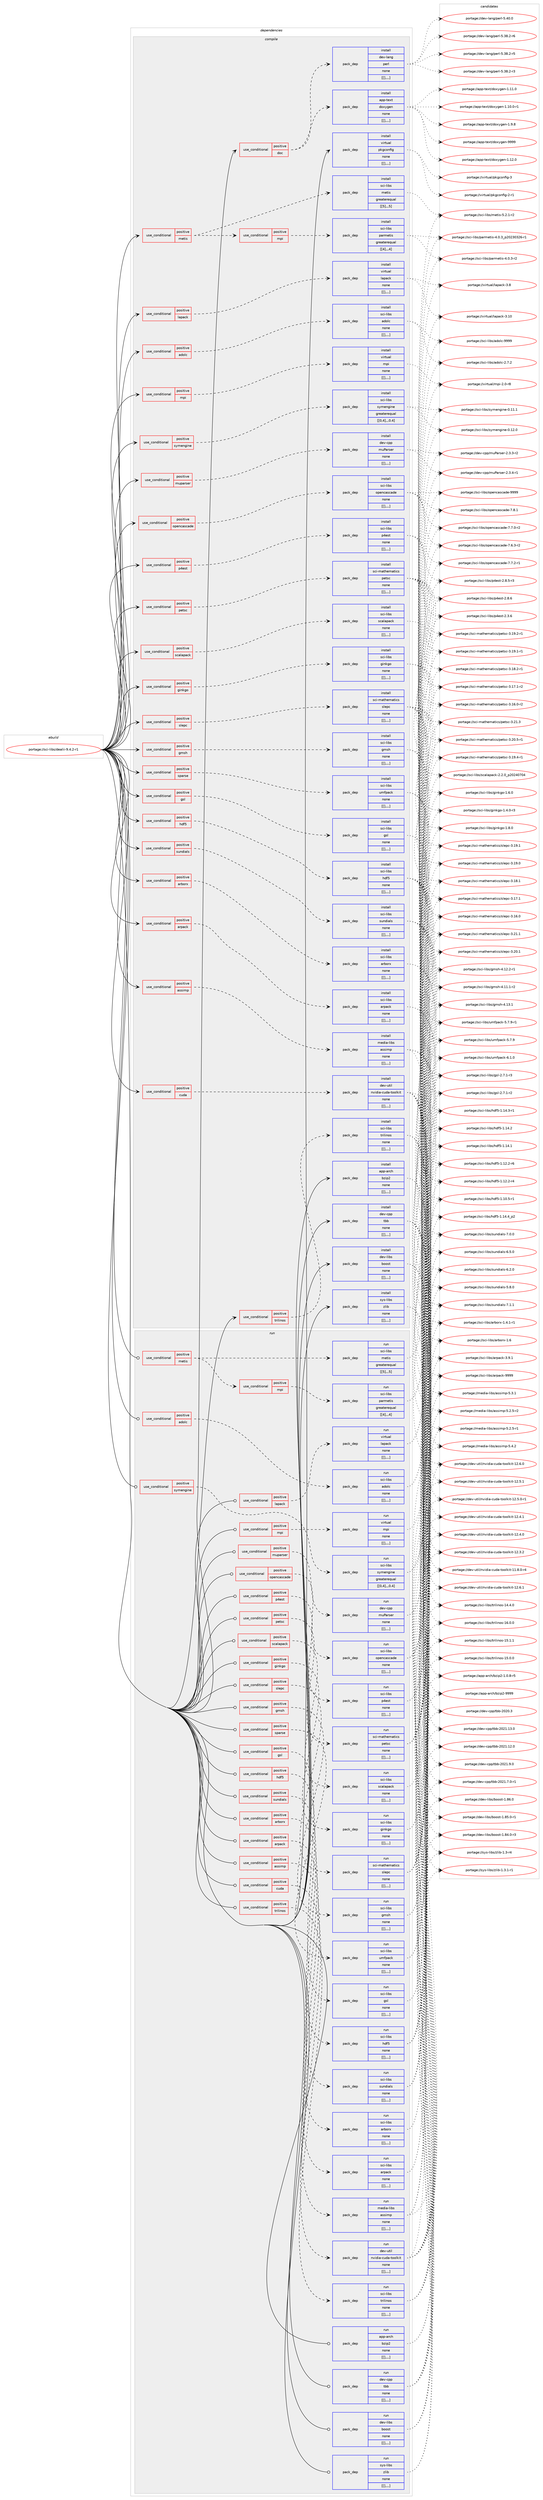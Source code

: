 digraph prolog {

# *************
# Graph options
# *************

newrank=true;
concentrate=true;
compound=true;
graph [rankdir=LR,fontname=Helvetica,fontsize=10,ranksep=1.5];#, ranksep=2.5, nodesep=0.2];
edge  [arrowhead=vee];
node  [fontname=Helvetica,fontsize=10];

# **********
# The ebuild
# **********

subgraph cluster_leftcol {
color=gray;
label=<<i>ebuild</i>>;
id [label="portage://sci-libs/dealii-9.4.2-r1", color=red, width=4, href="../sci-libs/dealii-9.4.2-r1.svg"];
}

# ****************
# The dependencies
# ****************

subgraph cluster_midcol {
color=gray;
label=<<i>dependencies</i>>;
subgraph cluster_compile {
fillcolor="#eeeeee";
style=filled;
label=<<i>compile</i>>;
subgraph cond109517 {
dependency410681 [label=<<TABLE BORDER="0" CELLBORDER="1" CELLSPACING="0" CELLPADDING="4"><TR><TD ROWSPAN="3" CELLPADDING="10">use_conditional</TD></TR><TR><TD>positive</TD></TR><TR><TD>adolc</TD></TR></TABLE>>, shape=none, color=red];
subgraph pack298291 {
dependency410682 [label=<<TABLE BORDER="0" CELLBORDER="1" CELLSPACING="0" CELLPADDING="4" WIDTH="220"><TR><TD ROWSPAN="6" CELLPADDING="30">pack_dep</TD></TR><TR><TD WIDTH="110">install</TD></TR><TR><TD>sci-libs</TD></TR><TR><TD>adolc</TD></TR><TR><TD>none</TD></TR><TR><TD>[[],,,,]</TD></TR></TABLE>>, shape=none, color=blue];
}
dependency410681:e -> dependency410682:w [weight=20,style="dashed",arrowhead="vee"];
}
id:e -> dependency410681:w [weight=20,style="solid",arrowhead="vee"];
subgraph cond109518 {
dependency410683 [label=<<TABLE BORDER="0" CELLBORDER="1" CELLSPACING="0" CELLPADDING="4"><TR><TD ROWSPAN="3" CELLPADDING="10">use_conditional</TD></TR><TR><TD>positive</TD></TR><TR><TD>arborx</TD></TR></TABLE>>, shape=none, color=red];
subgraph pack298292 {
dependency410684 [label=<<TABLE BORDER="0" CELLBORDER="1" CELLSPACING="0" CELLPADDING="4" WIDTH="220"><TR><TD ROWSPAN="6" CELLPADDING="30">pack_dep</TD></TR><TR><TD WIDTH="110">install</TD></TR><TR><TD>sci-libs</TD></TR><TR><TD>arborx</TD></TR><TR><TD>none</TD></TR><TR><TD>[[],,,,]</TD></TR></TABLE>>, shape=none, color=blue];
}
dependency410683:e -> dependency410684:w [weight=20,style="dashed",arrowhead="vee"];
}
id:e -> dependency410683:w [weight=20,style="solid",arrowhead="vee"];
subgraph cond109519 {
dependency410685 [label=<<TABLE BORDER="0" CELLBORDER="1" CELLSPACING="0" CELLPADDING="4"><TR><TD ROWSPAN="3" CELLPADDING="10">use_conditional</TD></TR><TR><TD>positive</TD></TR><TR><TD>arpack</TD></TR></TABLE>>, shape=none, color=red];
subgraph pack298293 {
dependency410686 [label=<<TABLE BORDER="0" CELLBORDER="1" CELLSPACING="0" CELLPADDING="4" WIDTH="220"><TR><TD ROWSPAN="6" CELLPADDING="30">pack_dep</TD></TR><TR><TD WIDTH="110">install</TD></TR><TR><TD>sci-libs</TD></TR><TR><TD>arpack</TD></TR><TR><TD>none</TD></TR><TR><TD>[[],,,,]</TD></TR></TABLE>>, shape=none, color=blue];
}
dependency410685:e -> dependency410686:w [weight=20,style="dashed",arrowhead="vee"];
}
id:e -> dependency410685:w [weight=20,style="solid",arrowhead="vee"];
subgraph cond109520 {
dependency410687 [label=<<TABLE BORDER="0" CELLBORDER="1" CELLSPACING="0" CELLPADDING="4"><TR><TD ROWSPAN="3" CELLPADDING="10">use_conditional</TD></TR><TR><TD>positive</TD></TR><TR><TD>assimp</TD></TR></TABLE>>, shape=none, color=red];
subgraph pack298294 {
dependency410688 [label=<<TABLE BORDER="0" CELLBORDER="1" CELLSPACING="0" CELLPADDING="4" WIDTH="220"><TR><TD ROWSPAN="6" CELLPADDING="30">pack_dep</TD></TR><TR><TD WIDTH="110">install</TD></TR><TR><TD>media-libs</TD></TR><TR><TD>assimp</TD></TR><TR><TD>none</TD></TR><TR><TD>[[],,,,]</TD></TR></TABLE>>, shape=none, color=blue];
}
dependency410687:e -> dependency410688:w [weight=20,style="dashed",arrowhead="vee"];
}
id:e -> dependency410687:w [weight=20,style="solid",arrowhead="vee"];
subgraph cond109521 {
dependency410689 [label=<<TABLE BORDER="0" CELLBORDER="1" CELLSPACING="0" CELLPADDING="4"><TR><TD ROWSPAN="3" CELLPADDING="10">use_conditional</TD></TR><TR><TD>positive</TD></TR><TR><TD>cuda</TD></TR></TABLE>>, shape=none, color=red];
subgraph pack298295 {
dependency410690 [label=<<TABLE BORDER="0" CELLBORDER="1" CELLSPACING="0" CELLPADDING="4" WIDTH="220"><TR><TD ROWSPAN="6" CELLPADDING="30">pack_dep</TD></TR><TR><TD WIDTH="110">install</TD></TR><TR><TD>dev-util</TD></TR><TR><TD>nvidia-cuda-toolkit</TD></TR><TR><TD>none</TD></TR><TR><TD>[[],,,,]</TD></TR></TABLE>>, shape=none, color=blue];
}
dependency410689:e -> dependency410690:w [weight=20,style="dashed",arrowhead="vee"];
}
id:e -> dependency410689:w [weight=20,style="solid",arrowhead="vee"];
subgraph cond109522 {
dependency410691 [label=<<TABLE BORDER="0" CELLBORDER="1" CELLSPACING="0" CELLPADDING="4"><TR><TD ROWSPAN="3" CELLPADDING="10">use_conditional</TD></TR><TR><TD>positive</TD></TR><TR><TD>doc</TD></TR></TABLE>>, shape=none, color=red];
subgraph pack298296 {
dependency410692 [label=<<TABLE BORDER="0" CELLBORDER="1" CELLSPACING="0" CELLPADDING="4" WIDTH="220"><TR><TD ROWSPAN="6" CELLPADDING="30">pack_dep</TD></TR><TR><TD WIDTH="110">install</TD></TR><TR><TD>app-text</TD></TR><TR><TD>doxygen</TD></TR><TR><TD>none</TD></TR><TR><TD>[[],,,,]</TD></TR></TABLE>>, shape=none, color=blue];
}
dependency410691:e -> dependency410692:w [weight=20,style="dashed",arrowhead="vee"];
subgraph pack298297 {
dependency410693 [label=<<TABLE BORDER="0" CELLBORDER="1" CELLSPACING="0" CELLPADDING="4" WIDTH="220"><TR><TD ROWSPAN="6" CELLPADDING="30">pack_dep</TD></TR><TR><TD WIDTH="110">install</TD></TR><TR><TD>dev-lang</TD></TR><TR><TD>perl</TD></TR><TR><TD>none</TD></TR><TR><TD>[[],,,,]</TD></TR></TABLE>>, shape=none, color=blue];
}
dependency410691:e -> dependency410693:w [weight=20,style="dashed",arrowhead="vee"];
}
id:e -> dependency410691:w [weight=20,style="solid",arrowhead="vee"];
subgraph cond109523 {
dependency410694 [label=<<TABLE BORDER="0" CELLBORDER="1" CELLSPACING="0" CELLPADDING="4"><TR><TD ROWSPAN="3" CELLPADDING="10">use_conditional</TD></TR><TR><TD>positive</TD></TR><TR><TD>ginkgo</TD></TR></TABLE>>, shape=none, color=red];
subgraph pack298298 {
dependency410695 [label=<<TABLE BORDER="0" CELLBORDER="1" CELLSPACING="0" CELLPADDING="4" WIDTH="220"><TR><TD ROWSPAN="6" CELLPADDING="30">pack_dep</TD></TR><TR><TD WIDTH="110">install</TD></TR><TR><TD>sci-libs</TD></TR><TR><TD>ginkgo</TD></TR><TR><TD>none</TD></TR><TR><TD>[[],,,,]</TD></TR></TABLE>>, shape=none, color=blue];
}
dependency410694:e -> dependency410695:w [weight=20,style="dashed",arrowhead="vee"];
}
id:e -> dependency410694:w [weight=20,style="solid",arrowhead="vee"];
subgraph cond109524 {
dependency410696 [label=<<TABLE BORDER="0" CELLBORDER="1" CELLSPACING="0" CELLPADDING="4"><TR><TD ROWSPAN="3" CELLPADDING="10">use_conditional</TD></TR><TR><TD>positive</TD></TR><TR><TD>gmsh</TD></TR></TABLE>>, shape=none, color=red];
subgraph pack298299 {
dependency410697 [label=<<TABLE BORDER="0" CELLBORDER="1" CELLSPACING="0" CELLPADDING="4" WIDTH="220"><TR><TD ROWSPAN="6" CELLPADDING="30">pack_dep</TD></TR><TR><TD WIDTH="110">install</TD></TR><TR><TD>sci-libs</TD></TR><TR><TD>gmsh</TD></TR><TR><TD>none</TD></TR><TR><TD>[[],,,,]</TD></TR></TABLE>>, shape=none, color=blue];
}
dependency410696:e -> dependency410697:w [weight=20,style="dashed",arrowhead="vee"];
}
id:e -> dependency410696:w [weight=20,style="solid",arrowhead="vee"];
subgraph cond109525 {
dependency410698 [label=<<TABLE BORDER="0" CELLBORDER="1" CELLSPACING="0" CELLPADDING="4"><TR><TD ROWSPAN="3" CELLPADDING="10">use_conditional</TD></TR><TR><TD>positive</TD></TR><TR><TD>gsl</TD></TR></TABLE>>, shape=none, color=red];
subgraph pack298300 {
dependency410699 [label=<<TABLE BORDER="0" CELLBORDER="1" CELLSPACING="0" CELLPADDING="4" WIDTH="220"><TR><TD ROWSPAN="6" CELLPADDING="30">pack_dep</TD></TR><TR><TD WIDTH="110">install</TD></TR><TR><TD>sci-libs</TD></TR><TR><TD>gsl</TD></TR><TR><TD>none</TD></TR><TR><TD>[[],,,,]</TD></TR></TABLE>>, shape=none, color=blue];
}
dependency410698:e -> dependency410699:w [weight=20,style="dashed",arrowhead="vee"];
}
id:e -> dependency410698:w [weight=20,style="solid",arrowhead="vee"];
subgraph cond109526 {
dependency410700 [label=<<TABLE BORDER="0" CELLBORDER="1" CELLSPACING="0" CELLPADDING="4"><TR><TD ROWSPAN="3" CELLPADDING="10">use_conditional</TD></TR><TR><TD>positive</TD></TR><TR><TD>hdf5</TD></TR></TABLE>>, shape=none, color=red];
subgraph pack298301 {
dependency410701 [label=<<TABLE BORDER="0" CELLBORDER="1" CELLSPACING="0" CELLPADDING="4" WIDTH="220"><TR><TD ROWSPAN="6" CELLPADDING="30">pack_dep</TD></TR><TR><TD WIDTH="110">install</TD></TR><TR><TD>sci-libs</TD></TR><TR><TD>hdf5</TD></TR><TR><TD>none</TD></TR><TR><TD>[[],,,,]</TD></TR></TABLE>>, shape=none, color=blue];
}
dependency410700:e -> dependency410701:w [weight=20,style="dashed",arrowhead="vee"];
}
id:e -> dependency410700:w [weight=20,style="solid",arrowhead="vee"];
subgraph cond109527 {
dependency410702 [label=<<TABLE BORDER="0" CELLBORDER="1" CELLSPACING="0" CELLPADDING="4"><TR><TD ROWSPAN="3" CELLPADDING="10">use_conditional</TD></TR><TR><TD>positive</TD></TR><TR><TD>lapack</TD></TR></TABLE>>, shape=none, color=red];
subgraph pack298302 {
dependency410703 [label=<<TABLE BORDER="0" CELLBORDER="1" CELLSPACING="0" CELLPADDING="4" WIDTH="220"><TR><TD ROWSPAN="6" CELLPADDING="30">pack_dep</TD></TR><TR><TD WIDTH="110">install</TD></TR><TR><TD>virtual</TD></TR><TR><TD>lapack</TD></TR><TR><TD>none</TD></TR><TR><TD>[[],,,,]</TD></TR></TABLE>>, shape=none, color=blue];
}
dependency410702:e -> dependency410703:w [weight=20,style="dashed",arrowhead="vee"];
}
id:e -> dependency410702:w [weight=20,style="solid",arrowhead="vee"];
subgraph cond109528 {
dependency410704 [label=<<TABLE BORDER="0" CELLBORDER="1" CELLSPACING="0" CELLPADDING="4"><TR><TD ROWSPAN="3" CELLPADDING="10">use_conditional</TD></TR><TR><TD>positive</TD></TR><TR><TD>metis</TD></TR></TABLE>>, shape=none, color=red];
subgraph pack298303 {
dependency410705 [label=<<TABLE BORDER="0" CELLBORDER="1" CELLSPACING="0" CELLPADDING="4" WIDTH="220"><TR><TD ROWSPAN="6" CELLPADDING="30">pack_dep</TD></TR><TR><TD WIDTH="110">install</TD></TR><TR><TD>sci-libs</TD></TR><TR><TD>metis</TD></TR><TR><TD>greaterequal</TD></TR><TR><TD>[[5],,,5]</TD></TR></TABLE>>, shape=none, color=blue];
}
dependency410704:e -> dependency410705:w [weight=20,style="dashed",arrowhead="vee"];
subgraph cond109529 {
dependency410706 [label=<<TABLE BORDER="0" CELLBORDER="1" CELLSPACING="0" CELLPADDING="4"><TR><TD ROWSPAN="3" CELLPADDING="10">use_conditional</TD></TR><TR><TD>positive</TD></TR><TR><TD>mpi</TD></TR></TABLE>>, shape=none, color=red];
subgraph pack298304 {
dependency410707 [label=<<TABLE BORDER="0" CELLBORDER="1" CELLSPACING="0" CELLPADDING="4" WIDTH="220"><TR><TD ROWSPAN="6" CELLPADDING="30">pack_dep</TD></TR><TR><TD WIDTH="110">install</TD></TR><TR><TD>sci-libs</TD></TR><TR><TD>parmetis</TD></TR><TR><TD>greaterequal</TD></TR><TR><TD>[[4],,,4]</TD></TR></TABLE>>, shape=none, color=blue];
}
dependency410706:e -> dependency410707:w [weight=20,style="dashed",arrowhead="vee"];
}
dependency410704:e -> dependency410706:w [weight=20,style="dashed",arrowhead="vee"];
}
id:e -> dependency410704:w [weight=20,style="solid",arrowhead="vee"];
subgraph cond109530 {
dependency410708 [label=<<TABLE BORDER="0" CELLBORDER="1" CELLSPACING="0" CELLPADDING="4"><TR><TD ROWSPAN="3" CELLPADDING="10">use_conditional</TD></TR><TR><TD>positive</TD></TR><TR><TD>mpi</TD></TR></TABLE>>, shape=none, color=red];
subgraph pack298305 {
dependency410709 [label=<<TABLE BORDER="0" CELLBORDER="1" CELLSPACING="0" CELLPADDING="4" WIDTH="220"><TR><TD ROWSPAN="6" CELLPADDING="30">pack_dep</TD></TR><TR><TD WIDTH="110">install</TD></TR><TR><TD>virtual</TD></TR><TR><TD>mpi</TD></TR><TR><TD>none</TD></TR><TR><TD>[[],,,,]</TD></TR></TABLE>>, shape=none, color=blue];
}
dependency410708:e -> dependency410709:w [weight=20,style="dashed",arrowhead="vee"];
}
id:e -> dependency410708:w [weight=20,style="solid",arrowhead="vee"];
subgraph cond109531 {
dependency410710 [label=<<TABLE BORDER="0" CELLBORDER="1" CELLSPACING="0" CELLPADDING="4"><TR><TD ROWSPAN="3" CELLPADDING="10">use_conditional</TD></TR><TR><TD>positive</TD></TR><TR><TD>muparser</TD></TR></TABLE>>, shape=none, color=red];
subgraph pack298306 {
dependency410711 [label=<<TABLE BORDER="0" CELLBORDER="1" CELLSPACING="0" CELLPADDING="4" WIDTH="220"><TR><TD ROWSPAN="6" CELLPADDING="30">pack_dep</TD></TR><TR><TD WIDTH="110">install</TD></TR><TR><TD>dev-cpp</TD></TR><TR><TD>muParser</TD></TR><TR><TD>none</TD></TR><TR><TD>[[],,,,]</TD></TR></TABLE>>, shape=none, color=blue];
}
dependency410710:e -> dependency410711:w [weight=20,style="dashed",arrowhead="vee"];
}
id:e -> dependency410710:w [weight=20,style="solid",arrowhead="vee"];
subgraph cond109532 {
dependency410712 [label=<<TABLE BORDER="0" CELLBORDER="1" CELLSPACING="0" CELLPADDING="4"><TR><TD ROWSPAN="3" CELLPADDING="10">use_conditional</TD></TR><TR><TD>positive</TD></TR><TR><TD>opencascade</TD></TR></TABLE>>, shape=none, color=red];
subgraph pack298307 {
dependency410713 [label=<<TABLE BORDER="0" CELLBORDER="1" CELLSPACING="0" CELLPADDING="4" WIDTH="220"><TR><TD ROWSPAN="6" CELLPADDING="30">pack_dep</TD></TR><TR><TD WIDTH="110">install</TD></TR><TR><TD>sci-libs</TD></TR><TR><TD>opencascade</TD></TR><TR><TD>none</TD></TR><TR><TD>[[],,,,]</TD></TR></TABLE>>, shape=none, color=blue];
}
dependency410712:e -> dependency410713:w [weight=20,style="dashed",arrowhead="vee"];
}
id:e -> dependency410712:w [weight=20,style="solid",arrowhead="vee"];
subgraph cond109533 {
dependency410714 [label=<<TABLE BORDER="0" CELLBORDER="1" CELLSPACING="0" CELLPADDING="4"><TR><TD ROWSPAN="3" CELLPADDING="10">use_conditional</TD></TR><TR><TD>positive</TD></TR><TR><TD>p4est</TD></TR></TABLE>>, shape=none, color=red];
subgraph pack298308 {
dependency410715 [label=<<TABLE BORDER="0" CELLBORDER="1" CELLSPACING="0" CELLPADDING="4" WIDTH="220"><TR><TD ROWSPAN="6" CELLPADDING="30">pack_dep</TD></TR><TR><TD WIDTH="110">install</TD></TR><TR><TD>sci-libs</TD></TR><TR><TD>p4est</TD></TR><TR><TD>none</TD></TR><TR><TD>[[],,,,]</TD></TR></TABLE>>, shape=none, color=blue];
}
dependency410714:e -> dependency410715:w [weight=20,style="dashed",arrowhead="vee"];
}
id:e -> dependency410714:w [weight=20,style="solid",arrowhead="vee"];
subgraph cond109534 {
dependency410716 [label=<<TABLE BORDER="0" CELLBORDER="1" CELLSPACING="0" CELLPADDING="4"><TR><TD ROWSPAN="3" CELLPADDING="10">use_conditional</TD></TR><TR><TD>positive</TD></TR><TR><TD>petsc</TD></TR></TABLE>>, shape=none, color=red];
subgraph pack298309 {
dependency410717 [label=<<TABLE BORDER="0" CELLBORDER="1" CELLSPACING="0" CELLPADDING="4" WIDTH="220"><TR><TD ROWSPAN="6" CELLPADDING="30">pack_dep</TD></TR><TR><TD WIDTH="110">install</TD></TR><TR><TD>sci-mathematics</TD></TR><TR><TD>petsc</TD></TR><TR><TD>none</TD></TR><TR><TD>[[],,,,]</TD></TR></TABLE>>, shape=none, color=blue];
}
dependency410716:e -> dependency410717:w [weight=20,style="dashed",arrowhead="vee"];
}
id:e -> dependency410716:w [weight=20,style="solid",arrowhead="vee"];
subgraph cond109535 {
dependency410718 [label=<<TABLE BORDER="0" CELLBORDER="1" CELLSPACING="0" CELLPADDING="4"><TR><TD ROWSPAN="3" CELLPADDING="10">use_conditional</TD></TR><TR><TD>positive</TD></TR><TR><TD>scalapack</TD></TR></TABLE>>, shape=none, color=red];
subgraph pack298310 {
dependency410719 [label=<<TABLE BORDER="0" CELLBORDER="1" CELLSPACING="0" CELLPADDING="4" WIDTH="220"><TR><TD ROWSPAN="6" CELLPADDING="30">pack_dep</TD></TR><TR><TD WIDTH="110">install</TD></TR><TR><TD>sci-libs</TD></TR><TR><TD>scalapack</TD></TR><TR><TD>none</TD></TR><TR><TD>[[],,,,]</TD></TR></TABLE>>, shape=none, color=blue];
}
dependency410718:e -> dependency410719:w [weight=20,style="dashed",arrowhead="vee"];
}
id:e -> dependency410718:w [weight=20,style="solid",arrowhead="vee"];
subgraph cond109536 {
dependency410720 [label=<<TABLE BORDER="0" CELLBORDER="1" CELLSPACING="0" CELLPADDING="4"><TR><TD ROWSPAN="3" CELLPADDING="10">use_conditional</TD></TR><TR><TD>positive</TD></TR><TR><TD>slepc</TD></TR></TABLE>>, shape=none, color=red];
subgraph pack298311 {
dependency410721 [label=<<TABLE BORDER="0" CELLBORDER="1" CELLSPACING="0" CELLPADDING="4" WIDTH="220"><TR><TD ROWSPAN="6" CELLPADDING="30">pack_dep</TD></TR><TR><TD WIDTH="110">install</TD></TR><TR><TD>sci-mathematics</TD></TR><TR><TD>slepc</TD></TR><TR><TD>none</TD></TR><TR><TD>[[],,,,]</TD></TR></TABLE>>, shape=none, color=blue];
}
dependency410720:e -> dependency410721:w [weight=20,style="dashed",arrowhead="vee"];
}
id:e -> dependency410720:w [weight=20,style="solid",arrowhead="vee"];
subgraph cond109537 {
dependency410722 [label=<<TABLE BORDER="0" CELLBORDER="1" CELLSPACING="0" CELLPADDING="4"><TR><TD ROWSPAN="3" CELLPADDING="10">use_conditional</TD></TR><TR><TD>positive</TD></TR><TR><TD>sparse</TD></TR></TABLE>>, shape=none, color=red];
subgraph pack298312 {
dependency410723 [label=<<TABLE BORDER="0" CELLBORDER="1" CELLSPACING="0" CELLPADDING="4" WIDTH="220"><TR><TD ROWSPAN="6" CELLPADDING="30">pack_dep</TD></TR><TR><TD WIDTH="110">install</TD></TR><TR><TD>sci-libs</TD></TR><TR><TD>umfpack</TD></TR><TR><TD>none</TD></TR><TR><TD>[[],,,,]</TD></TR></TABLE>>, shape=none, color=blue];
}
dependency410722:e -> dependency410723:w [weight=20,style="dashed",arrowhead="vee"];
}
id:e -> dependency410722:w [weight=20,style="solid",arrowhead="vee"];
subgraph cond109538 {
dependency410724 [label=<<TABLE BORDER="0" CELLBORDER="1" CELLSPACING="0" CELLPADDING="4"><TR><TD ROWSPAN="3" CELLPADDING="10">use_conditional</TD></TR><TR><TD>positive</TD></TR><TR><TD>sundials</TD></TR></TABLE>>, shape=none, color=red];
subgraph pack298313 {
dependency410725 [label=<<TABLE BORDER="0" CELLBORDER="1" CELLSPACING="0" CELLPADDING="4" WIDTH="220"><TR><TD ROWSPAN="6" CELLPADDING="30">pack_dep</TD></TR><TR><TD WIDTH="110">install</TD></TR><TR><TD>sci-libs</TD></TR><TR><TD>sundials</TD></TR><TR><TD>none</TD></TR><TR><TD>[[],,,,]</TD></TR></TABLE>>, shape=none, color=blue];
}
dependency410724:e -> dependency410725:w [weight=20,style="dashed",arrowhead="vee"];
}
id:e -> dependency410724:w [weight=20,style="solid",arrowhead="vee"];
subgraph cond109539 {
dependency410726 [label=<<TABLE BORDER="0" CELLBORDER="1" CELLSPACING="0" CELLPADDING="4"><TR><TD ROWSPAN="3" CELLPADDING="10">use_conditional</TD></TR><TR><TD>positive</TD></TR><TR><TD>symengine</TD></TR></TABLE>>, shape=none, color=red];
subgraph pack298314 {
dependency410727 [label=<<TABLE BORDER="0" CELLBORDER="1" CELLSPACING="0" CELLPADDING="4" WIDTH="220"><TR><TD ROWSPAN="6" CELLPADDING="30">pack_dep</TD></TR><TR><TD WIDTH="110">install</TD></TR><TR><TD>sci-libs</TD></TR><TR><TD>symengine</TD></TR><TR><TD>greaterequal</TD></TR><TR><TD>[[0,4],,,0.4]</TD></TR></TABLE>>, shape=none, color=blue];
}
dependency410726:e -> dependency410727:w [weight=20,style="dashed",arrowhead="vee"];
}
id:e -> dependency410726:w [weight=20,style="solid",arrowhead="vee"];
subgraph cond109540 {
dependency410728 [label=<<TABLE BORDER="0" CELLBORDER="1" CELLSPACING="0" CELLPADDING="4"><TR><TD ROWSPAN="3" CELLPADDING="10">use_conditional</TD></TR><TR><TD>positive</TD></TR><TR><TD>trilinos</TD></TR></TABLE>>, shape=none, color=red];
subgraph pack298315 {
dependency410729 [label=<<TABLE BORDER="0" CELLBORDER="1" CELLSPACING="0" CELLPADDING="4" WIDTH="220"><TR><TD ROWSPAN="6" CELLPADDING="30">pack_dep</TD></TR><TR><TD WIDTH="110">install</TD></TR><TR><TD>sci-libs</TD></TR><TR><TD>trilinos</TD></TR><TR><TD>none</TD></TR><TR><TD>[[],,,,]</TD></TR></TABLE>>, shape=none, color=blue];
}
dependency410728:e -> dependency410729:w [weight=20,style="dashed",arrowhead="vee"];
}
id:e -> dependency410728:w [weight=20,style="solid",arrowhead="vee"];
subgraph pack298316 {
dependency410730 [label=<<TABLE BORDER="0" CELLBORDER="1" CELLSPACING="0" CELLPADDING="4" WIDTH="220"><TR><TD ROWSPAN="6" CELLPADDING="30">pack_dep</TD></TR><TR><TD WIDTH="110">install</TD></TR><TR><TD>app-arch</TD></TR><TR><TD>bzip2</TD></TR><TR><TD>none</TD></TR><TR><TD>[[],,,,]</TD></TR></TABLE>>, shape=none, color=blue];
}
id:e -> dependency410730:w [weight=20,style="solid",arrowhead="vee"];
subgraph pack298317 {
dependency410731 [label=<<TABLE BORDER="0" CELLBORDER="1" CELLSPACING="0" CELLPADDING="4" WIDTH="220"><TR><TD ROWSPAN="6" CELLPADDING="30">pack_dep</TD></TR><TR><TD WIDTH="110">install</TD></TR><TR><TD>dev-cpp</TD></TR><TR><TD>tbb</TD></TR><TR><TD>none</TD></TR><TR><TD>[[],,,,]</TD></TR></TABLE>>, shape=none, color=blue];
}
id:e -> dependency410731:w [weight=20,style="solid",arrowhead="vee"];
subgraph pack298318 {
dependency410732 [label=<<TABLE BORDER="0" CELLBORDER="1" CELLSPACING="0" CELLPADDING="4" WIDTH="220"><TR><TD ROWSPAN="6" CELLPADDING="30">pack_dep</TD></TR><TR><TD WIDTH="110">install</TD></TR><TR><TD>dev-libs</TD></TR><TR><TD>boost</TD></TR><TR><TD>none</TD></TR><TR><TD>[[],,,,]</TD></TR></TABLE>>, shape=none, color=blue];
}
id:e -> dependency410732:w [weight=20,style="solid",arrowhead="vee"];
subgraph pack298319 {
dependency410733 [label=<<TABLE BORDER="0" CELLBORDER="1" CELLSPACING="0" CELLPADDING="4" WIDTH="220"><TR><TD ROWSPAN="6" CELLPADDING="30">pack_dep</TD></TR><TR><TD WIDTH="110">install</TD></TR><TR><TD>sys-libs</TD></TR><TR><TD>zlib</TD></TR><TR><TD>none</TD></TR><TR><TD>[[],,,,]</TD></TR></TABLE>>, shape=none, color=blue];
}
id:e -> dependency410733:w [weight=20,style="solid",arrowhead="vee"];
subgraph pack298320 {
dependency410734 [label=<<TABLE BORDER="0" CELLBORDER="1" CELLSPACING="0" CELLPADDING="4" WIDTH="220"><TR><TD ROWSPAN="6" CELLPADDING="30">pack_dep</TD></TR><TR><TD WIDTH="110">install</TD></TR><TR><TD>virtual</TD></TR><TR><TD>pkgconfig</TD></TR><TR><TD>none</TD></TR><TR><TD>[[],,,,]</TD></TR></TABLE>>, shape=none, color=blue];
}
id:e -> dependency410734:w [weight=20,style="solid",arrowhead="vee"];
}
subgraph cluster_compileandrun {
fillcolor="#eeeeee";
style=filled;
label=<<i>compile and run</i>>;
}
subgraph cluster_run {
fillcolor="#eeeeee";
style=filled;
label=<<i>run</i>>;
subgraph cond109541 {
dependency410735 [label=<<TABLE BORDER="0" CELLBORDER="1" CELLSPACING="0" CELLPADDING="4"><TR><TD ROWSPAN="3" CELLPADDING="10">use_conditional</TD></TR><TR><TD>positive</TD></TR><TR><TD>adolc</TD></TR></TABLE>>, shape=none, color=red];
subgraph pack298321 {
dependency410736 [label=<<TABLE BORDER="0" CELLBORDER="1" CELLSPACING="0" CELLPADDING="4" WIDTH="220"><TR><TD ROWSPAN="6" CELLPADDING="30">pack_dep</TD></TR><TR><TD WIDTH="110">run</TD></TR><TR><TD>sci-libs</TD></TR><TR><TD>adolc</TD></TR><TR><TD>none</TD></TR><TR><TD>[[],,,,]</TD></TR></TABLE>>, shape=none, color=blue];
}
dependency410735:e -> dependency410736:w [weight=20,style="dashed",arrowhead="vee"];
}
id:e -> dependency410735:w [weight=20,style="solid",arrowhead="odot"];
subgraph cond109542 {
dependency410737 [label=<<TABLE BORDER="0" CELLBORDER="1" CELLSPACING="0" CELLPADDING="4"><TR><TD ROWSPAN="3" CELLPADDING="10">use_conditional</TD></TR><TR><TD>positive</TD></TR><TR><TD>arborx</TD></TR></TABLE>>, shape=none, color=red];
subgraph pack298322 {
dependency410738 [label=<<TABLE BORDER="0" CELLBORDER="1" CELLSPACING="0" CELLPADDING="4" WIDTH="220"><TR><TD ROWSPAN="6" CELLPADDING="30">pack_dep</TD></TR><TR><TD WIDTH="110">run</TD></TR><TR><TD>sci-libs</TD></TR><TR><TD>arborx</TD></TR><TR><TD>none</TD></TR><TR><TD>[[],,,,]</TD></TR></TABLE>>, shape=none, color=blue];
}
dependency410737:e -> dependency410738:w [weight=20,style="dashed",arrowhead="vee"];
}
id:e -> dependency410737:w [weight=20,style="solid",arrowhead="odot"];
subgraph cond109543 {
dependency410739 [label=<<TABLE BORDER="0" CELLBORDER="1" CELLSPACING="0" CELLPADDING="4"><TR><TD ROWSPAN="3" CELLPADDING="10">use_conditional</TD></TR><TR><TD>positive</TD></TR><TR><TD>arpack</TD></TR></TABLE>>, shape=none, color=red];
subgraph pack298323 {
dependency410740 [label=<<TABLE BORDER="0" CELLBORDER="1" CELLSPACING="0" CELLPADDING="4" WIDTH="220"><TR><TD ROWSPAN="6" CELLPADDING="30">pack_dep</TD></TR><TR><TD WIDTH="110">run</TD></TR><TR><TD>sci-libs</TD></TR><TR><TD>arpack</TD></TR><TR><TD>none</TD></TR><TR><TD>[[],,,,]</TD></TR></TABLE>>, shape=none, color=blue];
}
dependency410739:e -> dependency410740:w [weight=20,style="dashed",arrowhead="vee"];
}
id:e -> dependency410739:w [weight=20,style="solid",arrowhead="odot"];
subgraph cond109544 {
dependency410741 [label=<<TABLE BORDER="0" CELLBORDER="1" CELLSPACING="0" CELLPADDING="4"><TR><TD ROWSPAN="3" CELLPADDING="10">use_conditional</TD></TR><TR><TD>positive</TD></TR><TR><TD>assimp</TD></TR></TABLE>>, shape=none, color=red];
subgraph pack298324 {
dependency410742 [label=<<TABLE BORDER="0" CELLBORDER="1" CELLSPACING="0" CELLPADDING="4" WIDTH="220"><TR><TD ROWSPAN="6" CELLPADDING="30">pack_dep</TD></TR><TR><TD WIDTH="110">run</TD></TR><TR><TD>media-libs</TD></TR><TR><TD>assimp</TD></TR><TR><TD>none</TD></TR><TR><TD>[[],,,,]</TD></TR></TABLE>>, shape=none, color=blue];
}
dependency410741:e -> dependency410742:w [weight=20,style="dashed",arrowhead="vee"];
}
id:e -> dependency410741:w [weight=20,style="solid",arrowhead="odot"];
subgraph cond109545 {
dependency410743 [label=<<TABLE BORDER="0" CELLBORDER="1" CELLSPACING="0" CELLPADDING="4"><TR><TD ROWSPAN="3" CELLPADDING="10">use_conditional</TD></TR><TR><TD>positive</TD></TR><TR><TD>cuda</TD></TR></TABLE>>, shape=none, color=red];
subgraph pack298325 {
dependency410744 [label=<<TABLE BORDER="0" CELLBORDER="1" CELLSPACING="0" CELLPADDING="4" WIDTH="220"><TR><TD ROWSPAN="6" CELLPADDING="30">pack_dep</TD></TR><TR><TD WIDTH="110">run</TD></TR><TR><TD>dev-util</TD></TR><TR><TD>nvidia-cuda-toolkit</TD></TR><TR><TD>none</TD></TR><TR><TD>[[],,,,]</TD></TR></TABLE>>, shape=none, color=blue];
}
dependency410743:e -> dependency410744:w [weight=20,style="dashed",arrowhead="vee"];
}
id:e -> dependency410743:w [weight=20,style="solid",arrowhead="odot"];
subgraph cond109546 {
dependency410745 [label=<<TABLE BORDER="0" CELLBORDER="1" CELLSPACING="0" CELLPADDING="4"><TR><TD ROWSPAN="3" CELLPADDING="10">use_conditional</TD></TR><TR><TD>positive</TD></TR><TR><TD>ginkgo</TD></TR></TABLE>>, shape=none, color=red];
subgraph pack298326 {
dependency410746 [label=<<TABLE BORDER="0" CELLBORDER="1" CELLSPACING="0" CELLPADDING="4" WIDTH="220"><TR><TD ROWSPAN="6" CELLPADDING="30">pack_dep</TD></TR><TR><TD WIDTH="110">run</TD></TR><TR><TD>sci-libs</TD></TR><TR><TD>ginkgo</TD></TR><TR><TD>none</TD></TR><TR><TD>[[],,,,]</TD></TR></TABLE>>, shape=none, color=blue];
}
dependency410745:e -> dependency410746:w [weight=20,style="dashed",arrowhead="vee"];
}
id:e -> dependency410745:w [weight=20,style="solid",arrowhead="odot"];
subgraph cond109547 {
dependency410747 [label=<<TABLE BORDER="0" CELLBORDER="1" CELLSPACING="0" CELLPADDING="4"><TR><TD ROWSPAN="3" CELLPADDING="10">use_conditional</TD></TR><TR><TD>positive</TD></TR><TR><TD>gmsh</TD></TR></TABLE>>, shape=none, color=red];
subgraph pack298327 {
dependency410748 [label=<<TABLE BORDER="0" CELLBORDER="1" CELLSPACING="0" CELLPADDING="4" WIDTH="220"><TR><TD ROWSPAN="6" CELLPADDING="30">pack_dep</TD></TR><TR><TD WIDTH="110">run</TD></TR><TR><TD>sci-libs</TD></TR><TR><TD>gmsh</TD></TR><TR><TD>none</TD></TR><TR><TD>[[],,,,]</TD></TR></TABLE>>, shape=none, color=blue];
}
dependency410747:e -> dependency410748:w [weight=20,style="dashed",arrowhead="vee"];
}
id:e -> dependency410747:w [weight=20,style="solid",arrowhead="odot"];
subgraph cond109548 {
dependency410749 [label=<<TABLE BORDER="0" CELLBORDER="1" CELLSPACING="0" CELLPADDING="4"><TR><TD ROWSPAN="3" CELLPADDING="10">use_conditional</TD></TR><TR><TD>positive</TD></TR><TR><TD>gsl</TD></TR></TABLE>>, shape=none, color=red];
subgraph pack298328 {
dependency410750 [label=<<TABLE BORDER="0" CELLBORDER="1" CELLSPACING="0" CELLPADDING="4" WIDTH="220"><TR><TD ROWSPAN="6" CELLPADDING="30">pack_dep</TD></TR><TR><TD WIDTH="110">run</TD></TR><TR><TD>sci-libs</TD></TR><TR><TD>gsl</TD></TR><TR><TD>none</TD></TR><TR><TD>[[],,,,]</TD></TR></TABLE>>, shape=none, color=blue];
}
dependency410749:e -> dependency410750:w [weight=20,style="dashed",arrowhead="vee"];
}
id:e -> dependency410749:w [weight=20,style="solid",arrowhead="odot"];
subgraph cond109549 {
dependency410751 [label=<<TABLE BORDER="0" CELLBORDER="1" CELLSPACING="0" CELLPADDING="4"><TR><TD ROWSPAN="3" CELLPADDING="10">use_conditional</TD></TR><TR><TD>positive</TD></TR><TR><TD>hdf5</TD></TR></TABLE>>, shape=none, color=red];
subgraph pack298329 {
dependency410752 [label=<<TABLE BORDER="0" CELLBORDER="1" CELLSPACING="0" CELLPADDING="4" WIDTH="220"><TR><TD ROWSPAN="6" CELLPADDING="30">pack_dep</TD></TR><TR><TD WIDTH="110">run</TD></TR><TR><TD>sci-libs</TD></TR><TR><TD>hdf5</TD></TR><TR><TD>none</TD></TR><TR><TD>[[],,,,]</TD></TR></TABLE>>, shape=none, color=blue];
}
dependency410751:e -> dependency410752:w [weight=20,style="dashed",arrowhead="vee"];
}
id:e -> dependency410751:w [weight=20,style="solid",arrowhead="odot"];
subgraph cond109550 {
dependency410753 [label=<<TABLE BORDER="0" CELLBORDER="1" CELLSPACING="0" CELLPADDING="4"><TR><TD ROWSPAN="3" CELLPADDING="10">use_conditional</TD></TR><TR><TD>positive</TD></TR><TR><TD>lapack</TD></TR></TABLE>>, shape=none, color=red];
subgraph pack298330 {
dependency410754 [label=<<TABLE BORDER="0" CELLBORDER="1" CELLSPACING="0" CELLPADDING="4" WIDTH="220"><TR><TD ROWSPAN="6" CELLPADDING="30">pack_dep</TD></TR><TR><TD WIDTH="110">run</TD></TR><TR><TD>virtual</TD></TR><TR><TD>lapack</TD></TR><TR><TD>none</TD></TR><TR><TD>[[],,,,]</TD></TR></TABLE>>, shape=none, color=blue];
}
dependency410753:e -> dependency410754:w [weight=20,style="dashed",arrowhead="vee"];
}
id:e -> dependency410753:w [weight=20,style="solid",arrowhead="odot"];
subgraph cond109551 {
dependency410755 [label=<<TABLE BORDER="0" CELLBORDER="1" CELLSPACING="0" CELLPADDING="4"><TR><TD ROWSPAN="3" CELLPADDING="10">use_conditional</TD></TR><TR><TD>positive</TD></TR><TR><TD>metis</TD></TR></TABLE>>, shape=none, color=red];
subgraph pack298331 {
dependency410756 [label=<<TABLE BORDER="0" CELLBORDER="1" CELLSPACING="0" CELLPADDING="4" WIDTH="220"><TR><TD ROWSPAN="6" CELLPADDING="30">pack_dep</TD></TR><TR><TD WIDTH="110">run</TD></TR><TR><TD>sci-libs</TD></TR><TR><TD>metis</TD></TR><TR><TD>greaterequal</TD></TR><TR><TD>[[5],,,5]</TD></TR></TABLE>>, shape=none, color=blue];
}
dependency410755:e -> dependency410756:w [weight=20,style="dashed",arrowhead="vee"];
subgraph cond109552 {
dependency410757 [label=<<TABLE BORDER="0" CELLBORDER="1" CELLSPACING="0" CELLPADDING="4"><TR><TD ROWSPAN="3" CELLPADDING="10">use_conditional</TD></TR><TR><TD>positive</TD></TR><TR><TD>mpi</TD></TR></TABLE>>, shape=none, color=red];
subgraph pack298332 {
dependency410758 [label=<<TABLE BORDER="0" CELLBORDER="1" CELLSPACING="0" CELLPADDING="4" WIDTH="220"><TR><TD ROWSPAN="6" CELLPADDING="30">pack_dep</TD></TR><TR><TD WIDTH="110">run</TD></TR><TR><TD>sci-libs</TD></TR><TR><TD>parmetis</TD></TR><TR><TD>greaterequal</TD></TR><TR><TD>[[4],,,4]</TD></TR></TABLE>>, shape=none, color=blue];
}
dependency410757:e -> dependency410758:w [weight=20,style="dashed",arrowhead="vee"];
}
dependency410755:e -> dependency410757:w [weight=20,style="dashed",arrowhead="vee"];
}
id:e -> dependency410755:w [weight=20,style="solid",arrowhead="odot"];
subgraph cond109553 {
dependency410759 [label=<<TABLE BORDER="0" CELLBORDER="1" CELLSPACING="0" CELLPADDING="4"><TR><TD ROWSPAN="3" CELLPADDING="10">use_conditional</TD></TR><TR><TD>positive</TD></TR><TR><TD>mpi</TD></TR></TABLE>>, shape=none, color=red];
subgraph pack298333 {
dependency410760 [label=<<TABLE BORDER="0" CELLBORDER="1" CELLSPACING="0" CELLPADDING="4" WIDTH="220"><TR><TD ROWSPAN="6" CELLPADDING="30">pack_dep</TD></TR><TR><TD WIDTH="110">run</TD></TR><TR><TD>virtual</TD></TR><TR><TD>mpi</TD></TR><TR><TD>none</TD></TR><TR><TD>[[],,,,]</TD></TR></TABLE>>, shape=none, color=blue];
}
dependency410759:e -> dependency410760:w [weight=20,style="dashed",arrowhead="vee"];
}
id:e -> dependency410759:w [weight=20,style="solid",arrowhead="odot"];
subgraph cond109554 {
dependency410761 [label=<<TABLE BORDER="0" CELLBORDER="1" CELLSPACING="0" CELLPADDING="4"><TR><TD ROWSPAN="3" CELLPADDING="10">use_conditional</TD></TR><TR><TD>positive</TD></TR><TR><TD>muparser</TD></TR></TABLE>>, shape=none, color=red];
subgraph pack298334 {
dependency410762 [label=<<TABLE BORDER="0" CELLBORDER="1" CELLSPACING="0" CELLPADDING="4" WIDTH="220"><TR><TD ROWSPAN="6" CELLPADDING="30">pack_dep</TD></TR><TR><TD WIDTH="110">run</TD></TR><TR><TD>dev-cpp</TD></TR><TR><TD>muParser</TD></TR><TR><TD>none</TD></TR><TR><TD>[[],,,,]</TD></TR></TABLE>>, shape=none, color=blue];
}
dependency410761:e -> dependency410762:w [weight=20,style="dashed",arrowhead="vee"];
}
id:e -> dependency410761:w [weight=20,style="solid",arrowhead="odot"];
subgraph cond109555 {
dependency410763 [label=<<TABLE BORDER="0" CELLBORDER="1" CELLSPACING="0" CELLPADDING="4"><TR><TD ROWSPAN="3" CELLPADDING="10">use_conditional</TD></TR><TR><TD>positive</TD></TR><TR><TD>opencascade</TD></TR></TABLE>>, shape=none, color=red];
subgraph pack298335 {
dependency410764 [label=<<TABLE BORDER="0" CELLBORDER="1" CELLSPACING="0" CELLPADDING="4" WIDTH="220"><TR><TD ROWSPAN="6" CELLPADDING="30">pack_dep</TD></TR><TR><TD WIDTH="110">run</TD></TR><TR><TD>sci-libs</TD></TR><TR><TD>opencascade</TD></TR><TR><TD>none</TD></TR><TR><TD>[[],,,,]</TD></TR></TABLE>>, shape=none, color=blue];
}
dependency410763:e -> dependency410764:w [weight=20,style="dashed",arrowhead="vee"];
}
id:e -> dependency410763:w [weight=20,style="solid",arrowhead="odot"];
subgraph cond109556 {
dependency410765 [label=<<TABLE BORDER="0" CELLBORDER="1" CELLSPACING="0" CELLPADDING="4"><TR><TD ROWSPAN="3" CELLPADDING="10">use_conditional</TD></TR><TR><TD>positive</TD></TR><TR><TD>p4est</TD></TR></TABLE>>, shape=none, color=red];
subgraph pack298336 {
dependency410766 [label=<<TABLE BORDER="0" CELLBORDER="1" CELLSPACING="0" CELLPADDING="4" WIDTH="220"><TR><TD ROWSPAN="6" CELLPADDING="30">pack_dep</TD></TR><TR><TD WIDTH="110">run</TD></TR><TR><TD>sci-libs</TD></TR><TR><TD>p4est</TD></TR><TR><TD>none</TD></TR><TR><TD>[[],,,,]</TD></TR></TABLE>>, shape=none, color=blue];
}
dependency410765:e -> dependency410766:w [weight=20,style="dashed",arrowhead="vee"];
}
id:e -> dependency410765:w [weight=20,style="solid",arrowhead="odot"];
subgraph cond109557 {
dependency410767 [label=<<TABLE BORDER="0" CELLBORDER="1" CELLSPACING="0" CELLPADDING="4"><TR><TD ROWSPAN="3" CELLPADDING="10">use_conditional</TD></TR><TR><TD>positive</TD></TR><TR><TD>petsc</TD></TR></TABLE>>, shape=none, color=red];
subgraph pack298337 {
dependency410768 [label=<<TABLE BORDER="0" CELLBORDER="1" CELLSPACING="0" CELLPADDING="4" WIDTH="220"><TR><TD ROWSPAN="6" CELLPADDING="30">pack_dep</TD></TR><TR><TD WIDTH="110">run</TD></TR><TR><TD>sci-mathematics</TD></TR><TR><TD>petsc</TD></TR><TR><TD>none</TD></TR><TR><TD>[[],,,,]</TD></TR></TABLE>>, shape=none, color=blue];
}
dependency410767:e -> dependency410768:w [weight=20,style="dashed",arrowhead="vee"];
}
id:e -> dependency410767:w [weight=20,style="solid",arrowhead="odot"];
subgraph cond109558 {
dependency410769 [label=<<TABLE BORDER="0" CELLBORDER="1" CELLSPACING="0" CELLPADDING="4"><TR><TD ROWSPAN="3" CELLPADDING="10">use_conditional</TD></TR><TR><TD>positive</TD></TR><TR><TD>scalapack</TD></TR></TABLE>>, shape=none, color=red];
subgraph pack298338 {
dependency410770 [label=<<TABLE BORDER="0" CELLBORDER="1" CELLSPACING="0" CELLPADDING="4" WIDTH="220"><TR><TD ROWSPAN="6" CELLPADDING="30">pack_dep</TD></TR><TR><TD WIDTH="110">run</TD></TR><TR><TD>sci-libs</TD></TR><TR><TD>scalapack</TD></TR><TR><TD>none</TD></TR><TR><TD>[[],,,,]</TD></TR></TABLE>>, shape=none, color=blue];
}
dependency410769:e -> dependency410770:w [weight=20,style="dashed",arrowhead="vee"];
}
id:e -> dependency410769:w [weight=20,style="solid",arrowhead="odot"];
subgraph cond109559 {
dependency410771 [label=<<TABLE BORDER="0" CELLBORDER="1" CELLSPACING="0" CELLPADDING="4"><TR><TD ROWSPAN="3" CELLPADDING="10">use_conditional</TD></TR><TR><TD>positive</TD></TR><TR><TD>slepc</TD></TR></TABLE>>, shape=none, color=red];
subgraph pack298339 {
dependency410772 [label=<<TABLE BORDER="0" CELLBORDER="1" CELLSPACING="0" CELLPADDING="4" WIDTH="220"><TR><TD ROWSPAN="6" CELLPADDING="30">pack_dep</TD></TR><TR><TD WIDTH="110">run</TD></TR><TR><TD>sci-mathematics</TD></TR><TR><TD>slepc</TD></TR><TR><TD>none</TD></TR><TR><TD>[[],,,,]</TD></TR></TABLE>>, shape=none, color=blue];
}
dependency410771:e -> dependency410772:w [weight=20,style="dashed",arrowhead="vee"];
}
id:e -> dependency410771:w [weight=20,style="solid",arrowhead="odot"];
subgraph cond109560 {
dependency410773 [label=<<TABLE BORDER="0" CELLBORDER="1" CELLSPACING="0" CELLPADDING="4"><TR><TD ROWSPAN="3" CELLPADDING="10">use_conditional</TD></TR><TR><TD>positive</TD></TR><TR><TD>sparse</TD></TR></TABLE>>, shape=none, color=red];
subgraph pack298340 {
dependency410774 [label=<<TABLE BORDER="0" CELLBORDER="1" CELLSPACING="0" CELLPADDING="4" WIDTH="220"><TR><TD ROWSPAN="6" CELLPADDING="30">pack_dep</TD></TR><TR><TD WIDTH="110">run</TD></TR><TR><TD>sci-libs</TD></TR><TR><TD>umfpack</TD></TR><TR><TD>none</TD></TR><TR><TD>[[],,,,]</TD></TR></TABLE>>, shape=none, color=blue];
}
dependency410773:e -> dependency410774:w [weight=20,style="dashed",arrowhead="vee"];
}
id:e -> dependency410773:w [weight=20,style="solid",arrowhead="odot"];
subgraph cond109561 {
dependency410775 [label=<<TABLE BORDER="0" CELLBORDER="1" CELLSPACING="0" CELLPADDING="4"><TR><TD ROWSPAN="3" CELLPADDING="10">use_conditional</TD></TR><TR><TD>positive</TD></TR><TR><TD>sundials</TD></TR></TABLE>>, shape=none, color=red];
subgraph pack298341 {
dependency410776 [label=<<TABLE BORDER="0" CELLBORDER="1" CELLSPACING="0" CELLPADDING="4" WIDTH="220"><TR><TD ROWSPAN="6" CELLPADDING="30">pack_dep</TD></TR><TR><TD WIDTH="110">run</TD></TR><TR><TD>sci-libs</TD></TR><TR><TD>sundials</TD></TR><TR><TD>none</TD></TR><TR><TD>[[],,,,]</TD></TR></TABLE>>, shape=none, color=blue];
}
dependency410775:e -> dependency410776:w [weight=20,style="dashed",arrowhead="vee"];
}
id:e -> dependency410775:w [weight=20,style="solid",arrowhead="odot"];
subgraph cond109562 {
dependency410777 [label=<<TABLE BORDER="0" CELLBORDER="1" CELLSPACING="0" CELLPADDING="4"><TR><TD ROWSPAN="3" CELLPADDING="10">use_conditional</TD></TR><TR><TD>positive</TD></TR><TR><TD>symengine</TD></TR></TABLE>>, shape=none, color=red];
subgraph pack298342 {
dependency410778 [label=<<TABLE BORDER="0" CELLBORDER="1" CELLSPACING="0" CELLPADDING="4" WIDTH="220"><TR><TD ROWSPAN="6" CELLPADDING="30">pack_dep</TD></TR><TR><TD WIDTH="110">run</TD></TR><TR><TD>sci-libs</TD></TR><TR><TD>symengine</TD></TR><TR><TD>greaterequal</TD></TR><TR><TD>[[0,4],,,0.4]</TD></TR></TABLE>>, shape=none, color=blue];
}
dependency410777:e -> dependency410778:w [weight=20,style="dashed",arrowhead="vee"];
}
id:e -> dependency410777:w [weight=20,style="solid",arrowhead="odot"];
subgraph cond109563 {
dependency410779 [label=<<TABLE BORDER="0" CELLBORDER="1" CELLSPACING="0" CELLPADDING="4"><TR><TD ROWSPAN="3" CELLPADDING="10">use_conditional</TD></TR><TR><TD>positive</TD></TR><TR><TD>trilinos</TD></TR></TABLE>>, shape=none, color=red];
subgraph pack298343 {
dependency410780 [label=<<TABLE BORDER="0" CELLBORDER="1" CELLSPACING="0" CELLPADDING="4" WIDTH="220"><TR><TD ROWSPAN="6" CELLPADDING="30">pack_dep</TD></TR><TR><TD WIDTH="110">run</TD></TR><TR><TD>sci-libs</TD></TR><TR><TD>trilinos</TD></TR><TR><TD>none</TD></TR><TR><TD>[[],,,,]</TD></TR></TABLE>>, shape=none, color=blue];
}
dependency410779:e -> dependency410780:w [weight=20,style="dashed",arrowhead="vee"];
}
id:e -> dependency410779:w [weight=20,style="solid",arrowhead="odot"];
subgraph pack298344 {
dependency410781 [label=<<TABLE BORDER="0" CELLBORDER="1" CELLSPACING="0" CELLPADDING="4" WIDTH="220"><TR><TD ROWSPAN="6" CELLPADDING="30">pack_dep</TD></TR><TR><TD WIDTH="110">run</TD></TR><TR><TD>app-arch</TD></TR><TR><TD>bzip2</TD></TR><TR><TD>none</TD></TR><TR><TD>[[],,,,]</TD></TR></TABLE>>, shape=none, color=blue];
}
id:e -> dependency410781:w [weight=20,style="solid",arrowhead="odot"];
subgraph pack298345 {
dependency410782 [label=<<TABLE BORDER="0" CELLBORDER="1" CELLSPACING="0" CELLPADDING="4" WIDTH="220"><TR><TD ROWSPAN="6" CELLPADDING="30">pack_dep</TD></TR><TR><TD WIDTH="110">run</TD></TR><TR><TD>dev-cpp</TD></TR><TR><TD>tbb</TD></TR><TR><TD>none</TD></TR><TR><TD>[[],,,,]</TD></TR></TABLE>>, shape=none, color=blue];
}
id:e -> dependency410782:w [weight=20,style="solid",arrowhead="odot"];
subgraph pack298346 {
dependency410783 [label=<<TABLE BORDER="0" CELLBORDER="1" CELLSPACING="0" CELLPADDING="4" WIDTH="220"><TR><TD ROWSPAN="6" CELLPADDING="30">pack_dep</TD></TR><TR><TD WIDTH="110">run</TD></TR><TR><TD>dev-libs</TD></TR><TR><TD>boost</TD></TR><TR><TD>none</TD></TR><TR><TD>[[],,,,]</TD></TR></TABLE>>, shape=none, color=blue];
}
id:e -> dependency410783:w [weight=20,style="solid",arrowhead="odot"];
subgraph pack298347 {
dependency410784 [label=<<TABLE BORDER="0" CELLBORDER="1" CELLSPACING="0" CELLPADDING="4" WIDTH="220"><TR><TD ROWSPAN="6" CELLPADDING="30">pack_dep</TD></TR><TR><TD WIDTH="110">run</TD></TR><TR><TD>sys-libs</TD></TR><TR><TD>zlib</TD></TR><TR><TD>none</TD></TR><TR><TD>[[],,,,]</TD></TR></TABLE>>, shape=none, color=blue];
}
id:e -> dependency410784:w [weight=20,style="solid",arrowhead="odot"];
}
}

# **************
# The candidates
# **************

subgraph cluster_choices {
rank=same;
color=gray;
label=<<i>candidates</i>>;

subgraph choice298291 {
color=black;
nodesep=1;
choice1159910545108105981154797100111108994557575757 [label="portage://sci-libs/adolc-9999", color=red, width=4,href="../sci-libs/adolc-9999.svg"];
choice115991054510810598115479710011110899455046554650 [label="portage://sci-libs/adolc-2.7.2", color=red, width=4,href="../sci-libs/adolc-2.7.2.svg"];
dependency410682:e -> choice1159910545108105981154797100111108994557575757:w [style=dotted,weight="100"];
dependency410682:e -> choice115991054510810598115479710011110899455046554650:w [style=dotted,weight="100"];
}
subgraph choice298292 {
color=black;
nodesep=1;
choice11599105451081059811547971149811111412045494654 [label="portage://sci-libs/arborx-1.6", color=red, width=4,href="../sci-libs/arborx-1.6.svg"];
choice1159910545108105981154797114981111141204549465246494511449 [label="portage://sci-libs/arborx-1.4.1-r1", color=red, width=4,href="../sci-libs/arborx-1.4.1-r1.svg"];
dependency410684:e -> choice11599105451081059811547971149811111412045494654:w [style=dotted,weight="100"];
dependency410684:e -> choice1159910545108105981154797114981111141204549465246494511449:w [style=dotted,weight="100"];
}
subgraph choice298293 {
color=black;
nodesep=1;
choice115991054510810598115479711411297991074557575757 [label="portage://sci-libs/arpack-9999", color=red, width=4,href="../sci-libs/arpack-9999.svg"];
choice11599105451081059811547971141129799107455146574649 [label="portage://sci-libs/arpack-3.9.1", color=red, width=4,href="../sci-libs/arpack-3.9.1.svg"];
dependency410686:e -> choice115991054510810598115479711411297991074557575757:w [style=dotted,weight="100"];
dependency410686:e -> choice11599105451081059811547971141129799107455146574649:w [style=dotted,weight="100"];
}
subgraph choice298294 {
color=black;
nodesep=1;
choice1091011001059745108105981154797115115105109112455346524650 [label="portage://media-libs/assimp-5.4.2", color=red, width=4,href="../media-libs/assimp-5.4.2.svg"];
choice1091011001059745108105981154797115115105109112455346514649 [label="portage://media-libs/assimp-5.3.1", color=red, width=4,href="../media-libs/assimp-5.3.1.svg"];
choice10910110010597451081059811547971151151051091124553465046534511450 [label="portage://media-libs/assimp-5.2.5-r2", color=red, width=4,href="../media-libs/assimp-5.2.5-r2.svg"];
choice10910110010597451081059811547971151151051091124553465046534511449 [label="portage://media-libs/assimp-5.2.5-r1", color=red, width=4,href="../media-libs/assimp-5.2.5-r1.svg"];
dependency410688:e -> choice1091011001059745108105981154797115115105109112455346524650:w [style=dotted,weight="100"];
dependency410688:e -> choice1091011001059745108105981154797115115105109112455346514649:w [style=dotted,weight="100"];
dependency410688:e -> choice10910110010597451081059811547971151151051091124553465046534511450:w [style=dotted,weight="100"];
dependency410688:e -> choice10910110010597451081059811547971151151051091124553465046534511449:w [style=dotted,weight="100"];
}
subgraph choice298295 {
color=black;
nodesep=1;
choice1001011184511711610510847110118105100105974599117100974511611111110810710511645495046544649 [label="portage://dev-util/nvidia-cuda-toolkit-12.6.1", color=red, width=4,href="../dev-util/nvidia-cuda-toolkit-12.6.1.svg"];
choice1001011184511711610510847110118105100105974599117100974511611111110810710511645495046544648 [label="portage://dev-util/nvidia-cuda-toolkit-12.6.0", color=red, width=4,href="../dev-util/nvidia-cuda-toolkit-12.6.0.svg"];
choice1001011184511711610510847110118105100105974599117100974511611111110810710511645495046534649 [label="portage://dev-util/nvidia-cuda-toolkit-12.5.1", color=red, width=4,href="../dev-util/nvidia-cuda-toolkit-12.5.1.svg"];
choice10010111845117116105108471101181051001059745991171009745116111111108107105116454950465346484511449 [label="portage://dev-util/nvidia-cuda-toolkit-12.5.0-r1", color=red, width=4,href="../dev-util/nvidia-cuda-toolkit-12.5.0-r1.svg"];
choice1001011184511711610510847110118105100105974599117100974511611111110810710511645495046524649 [label="portage://dev-util/nvidia-cuda-toolkit-12.4.1", color=red, width=4,href="../dev-util/nvidia-cuda-toolkit-12.4.1.svg"];
choice1001011184511711610510847110118105100105974599117100974511611111110810710511645495046524648 [label="portage://dev-util/nvidia-cuda-toolkit-12.4.0", color=red, width=4,href="../dev-util/nvidia-cuda-toolkit-12.4.0.svg"];
choice1001011184511711610510847110118105100105974599117100974511611111110810710511645495046514650 [label="portage://dev-util/nvidia-cuda-toolkit-12.3.2", color=red, width=4,href="../dev-util/nvidia-cuda-toolkit-12.3.2.svg"];
choice10010111845117116105108471101181051001059745991171009745116111111108107105116454949465646484511452 [label="portage://dev-util/nvidia-cuda-toolkit-11.8.0-r4", color=red, width=4,href="../dev-util/nvidia-cuda-toolkit-11.8.0-r4.svg"];
dependency410690:e -> choice1001011184511711610510847110118105100105974599117100974511611111110810710511645495046544649:w [style=dotted,weight="100"];
dependency410690:e -> choice1001011184511711610510847110118105100105974599117100974511611111110810710511645495046544648:w [style=dotted,weight="100"];
dependency410690:e -> choice1001011184511711610510847110118105100105974599117100974511611111110810710511645495046534649:w [style=dotted,weight="100"];
dependency410690:e -> choice10010111845117116105108471101181051001059745991171009745116111111108107105116454950465346484511449:w [style=dotted,weight="100"];
dependency410690:e -> choice1001011184511711610510847110118105100105974599117100974511611111110810710511645495046524649:w [style=dotted,weight="100"];
dependency410690:e -> choice1001011184511711610510847110118105100105974599117100974511611111110810710511645495046524648:w [style=dotted,weight="100"];
dependency410690:e -> choice1001011184511711610510847110118105100105974599117100974511611111110810710511645495046514650:w [style=dotted,weight="100"];
dependency410690:e -> choice10010111845117116105108471101181051001059745991171009745116111111108107105116454949465646484511452:w [style=dotted,weight="100"];
}
subgraph choice298296 {
color=black;
nodesep=1;
choice9711211245116101120116471001111201211031011104557575757 [label="portage://app-text/doxygen-9999", color=red, width=4,href="../app-text/doxygen-9999.svg"];
choice97112112451161011201164710011112012110310111045494649504648 [label="portage://app-text/doxygen-1.12.0", color=red, width=4,href="../app-text/doxygen-1.12.0.svg"];
choice97112112451161011201164710011112012110310111045494649494648 [label="portage://app-text/doxygen-1.11.0", color=red, width=4,href="../app-text/doxygen-1.11.0.svg"];
choice971121124511610112011647100111120121103101110454946494846484511449 [label="portage://app-text/doxygen-1.10.0-r1", color=red, width=4,href="../app-text/doxygen-1.10.0-r1.svg"];
choice971121124511610112011647100111120121103101110454946574656 [label="portage://app-text/doxygen-1.9.8", color=red, width=4,href="../app-text/doxygen-1.9.8.svg"];
dependency410692:e -> choice9711211245116101120116471001111201211031011104557575757:w [style=dotted,weight="100"];
dependency410692:e -> choice97112112451161011201164710011112012110310111045494649504648:w [style=dotted,weight="100"];
dependency410692:e -> choice97112112451161011201164710011112012110310111045494649494648:w [style=dotted,weight="100"];
dependency410692:e -> choice971121124511610112011647100111120121103101110454946494846484511449:w [style=dotted,weight="100"];
dependency410692:e -> choice971121124511610112011647100111120121103101110454946574656:w [style=dotted,weight="100"];
}
subgraph choice298297 {
color=black;
nodesep=1;
choice10010111845108971101034711210111410845534652484648 [label="portage://dev-lang/perl-5.40.0", color=red, width=4,href="../dev-lang/perl-5.40.0.svg"];
choice100101118451089711010347112101114108455346515646504511454 [label="portage://dev-lang/perl-5.38.2-r6", color=red, width=4,href="../dev-lang/perl-5.38.2-r6.svg"];
choice100101118451089711010347112101114108455346515646504511453 [label="portage://dev-lang/perl-5.38.2-r5", color=red, width=4,href="../dev-lang/perl-5.38.2-r5.svg"];
choice100101118451089711010347112101114108455346515646504511451 [label="portage://dev-lang/perl-5.38.2-r3", color=red, width=4,href="../dev-lang/perl-5.38.2-r3.svg"];
dependency410693:e -> choice10010111845108971101034711210111410845534652484648:w [style=dotted,weight="100"];
dependency410693:e -> choice100101118451089711010347112101114108455346515646504511454:w [style=dotted,weight="100"];
dependency410693:e -> choice100101118451089711010347112101114108455346515646504511453:w [style=dotted,weight="100"];
dependency410693:e -> choice100101118451089711010347112101114108455346515646504511451:w [style=dotted,weight="100"];
}
subgraph choice298298 {
color=black;
nodesep=1;
choice11599105451081059811547103105110107103111454946564648 [label="portage://sci-libs/ginkgo-1.8.0", color=red, width=4,href="../sci-libs/ginkgo-1.8.0.svg"];
choice11599105451081059811547103105110107103111454946544648 [label="portage://sci-libs/ginkgo-1.6.0", color=red, width=4,href="../sci-libs/ginkgo-1.6.0.svg"];
choice115991054510810598115471031051101071031114549465246484511451 [label="portage://sci-libs/ginkgo-1.4.0-r3", color=red, width=4,href="../sci-libs/ginkgo-1.4.0-r3.svg"];
dependency410695:e -> choice11599105451081059811547103105110107103111454946564648:w [style=dotted,weight="100"];
dependency410695:e -> choice11599105451081059811547103105110107103111454946544648:w [style=dotted,weight="100"];
dependency410695:e -> choice115991054510810598115471031051101071031114549465246484511451:w [style=dotted,weight="100"];
}
subgraph choice298299 {
color=black;
nodesep=1;
choice1159910545108105981154710310911510445524649514649 [label="portage://sci-libs/gmsh-4.13.1", color=red, width=4,href="../sci-libs/gmsh-4.13.1.svg"];
choice11599105451081059811547103109115104455246495046504511449 [label="portage://sci-libs/gmsh-4.12.2-r1", color=red, width=4,href="../sci-libs/gmsh-4.12.2-r1.svg"];
choice11599105451081059811547103109115104455246494946494511450 [label="portage://sci-libs/gmsh-4.11.1-r2", color=red, width=4,href="../sci-libs/gmsh-4.11.1-r2.svg"];
dependency410697:e -> choice1159910545108105981154710310911510445524649514649:w [style=dotted,weight="100"];
dependency410697:e -> choice11599105451081059811547103109115104455246495046504511449:w [style=dotted,weight="100"];
dependency410697:e -> choice11599105451081059811547103109115104455246494946494511450:w [style=dotted,weight="100"];
}
subgraph choice298300 {
color=black;
nodesep=1;
choice115991054510810598115471031151084550465546494511451 [label="portage://sci-libs/gsl-2.7.1-r3", color=red, width=4,href="../sci-libs/gsl-2.7.1-r3.svg"];
choice115991054510810598115471031151084550465546494511450 [label="portage://sci-libs/gsl-2.7.1-r2", color=red, width=4,href="../sci-libs/gsl-2.7.1-r2.svg"];
dependency410699:e -> choice115991054510810598115471031151084550465546494511451:w [style=dotted,weight="100"];
dependency410699:e -> choice115991054510810598115471031151084550465546494511450:w [style=dotted,weight="100"];
}
subgraph choice298301 {
color=black;
nodesep=1;
choice1159910545108105981154710410010253454946495246529511250 [label="portage://sci-libs/hdf5-1.14.4_p2", color=red, width=4,href="../sci-libs/hdf5-1.14.4_p2.svg"];
choice1159910545108105981154710410010253454946495246514511449 [label="portage://sci-libs/hdf5-1.14.3-r1", color=red, width=4,href="../sci-libs/hdf5-1.14.3-r1.svg"];
choice115991054510810598115471041001025345494649524650 [label="portage://sci-libs/hdf5-1.14.2", color=red, width=4,href="../sci-libs/hdf5-1.14.2.svg"];
choice115991054510810598115471041001025345494649524649 [label="portage://sci-libs/hdf5-1.14.1", color=red, width=4,href="../sci-libs/hdf5-1.14.1.svg"];
choice1159910545108105981154710410010253454946495046504511454 [label="portage://sci-libs/hdf5-1.12.2-r6", color=red, width=4,href="../sci-libs/hdf5-1.12.2-r6.svg"];
choice1159910545108105981154710410010253454946495046504511452 [label="portage://sci-libs/hdf5-1.12.2-r4", color=red, width=4,href="../sci-libs/hdf5-1.12.2-r4.svg"];
choice1159910545108105981154710410010253454946494846534511449 [label="portage://sci-libs/hdf5-1.10.5-r1", color=red, width=4,href="../sci-libs/hdf5-1.10.5-r1.svg"];
dependency410701:e -> choice1159910545108105981154710410010253454946495246529511250:w [style=dotted,weight="100"];
dependency410701:e -> choice1159910545108105981154710410010253454946495246514511449:w [style=dotted,weight="100"];
dependency410701:e -> choice115991054510810598115471041001025345494649524650:w [style=dotted,weight="100"];
dependency410701:e -> choice115991054510810598115471041001025345494649524649:w [style=dotted,weight="100"];
dependency410701:e -> choice1159910545108105981154710410010253454946495046504511454:w [style=dotted,weight="100"];
dependency410701:e -> choice1159910545108105981154710410010253454946495046504511452:w [style=dotted,weight="100"];
dependency410701:e -> choice1159910545108105981154710410010253454946494846534511449:w [style=dotted,weight="100"];
}
subgraph choice298302 {
color=black;
nodesep=1;
choice11810511411611797108471089711297991074551464948 [label="portage://virtual/lapack-3.10", color=red, width=4,href="../virtual/lapack-3.10.svg"];
choice118105114116117971084710897112979910745514656 [label="portage://virtual/lapack-3.8", color=red, width=4,href="../virtual/lapack-3.8.svg"];
dependency410703:e -> choice11810511411611797108471089711297991074551464948:w [style=dotted,weight="100"];
dependency410703:e -> choice118105114116117971084710897112979910745514656:w [style=dotted,weight="100"];
}
subgraph choice298303 {
color=black;
nodesep=1;
choice115991054510810598115471091011161051154553465046494511450 [label="portage://sci-libs/metis-5.2.1-r2", color=red, width=4,href="../sci-libs/metis-5.2.1-r2.svg"];
dependency410705:e -> choice115991054510810598115471091011161051154553465046494511450:w [style=dotted,weight="100"];
}
subgraph choice298304 {
color=black;
nodesep=1;
choice11599105451081059811547112971141091011161051154552464846519511250485051485150544511449 [label="portage://sci-libs/parmetis-4.0.3_p20230326-r1", color=red, width=4,href="../sci-libs/parmetis-4.0.3_p20230326-r1.svg"];
choice11599105451081059811547112971141091011161051154552464846514511450 [label="portage://sci-libs/parmetis-4.0.3-r2", color=red, width=4,href="../sci-libs/parmetis-4.0.3-r2.svg"];
dependency410707:e -> choice11599105451081059811547112971141091011161051154552464846519511250485051485150544511449:w [style=dotted,weight="100"];
dependency410707:e -> choice11599105451081059811547112971141091011161051154552464846514511450:w [style=dotted,weight="100"];
}
subgraph choice298305 {
color=black;
nodesep=1;
choice1181051141161179710847109112105455046484511456 [label="portage://virtual/mpi-2.0-r8", color=red, width=4,href="../virtual/mpi-2.0-r8.svg"];
dependency410709:e -> choice1181051141161179710847109112105455046484511456:w [style=dotted,weight="100"];
}
subgraph choice298306 {
color=black;
nodesep=1;
choice10010111845991121124710911780971141151011144550465146524511449 [label="portage://dev-cpp/muParser-2.3.4-r1", color=red, width=4,href="../dev-cpp/muParser-2.3.4-r1.svg"];
choice10010111845991121124710911780971141151011144550465146514511450 [label="portage://dev-cpp/muParser-2.3.3-r2", color=red, width=4,href="../dev-cpp/muParser-2.3.3-r2.svg"];
dependency410711:e -> choice10010111845991121124710911780971141151011144550465146524511449:w [style=dotted,weight="100"];
dependency410711:e -> choice10010111845991121124710911780971141151011144550465146514511450:w [style=dotted,weight="100"];
}
subgraph choice298307 {
color=black;
nodesep=1;
choice11599105451081059811547111112101110999711599971001014557575757 [label="portage://sci-libs/opencascade-9999", color=red, width=4,href="../sci-libs/opencascade-9999.svg"];
choice1159910545108105981154711111210111099971159997100101455546564649 [label="portage://sci-libs/opencascade-7.8.1", color=red, width=4,href="../sci-libs/opencascade-7.8.1.svg"];
choice11599105451081059811547111112101110999711599971001014555465546504511449 [label="portage://sci-libs/opencascade-7.7.2-r1", color=red, width=4,href="../sci-libs/opencascade-7.7.2-r1.svg"];
choice11599105451081059811547111112101110999711599971001014555465546484511450 [label="portage://sci-libs/opencascade-7.7.0-r2", color=red, width=4,href="../sci-libs/opencascade-7.7.0-r2.svg"];
choice11599105451081059811547111112101110999711599971001014555465446514511450 [label="portage://sci-libs/opencascade-7.6.3-r2", color=red, width=4,href="../sci-libs/opencascade-7.6.3-r2.svg"];
dependency410713:e -> choice11599105451081059811547111112101110999711599971001014557575757:w [style=dotted,weight="100"];
dependency410713:e -> choice1159910545108105981154711111210111099971159997100101455546564649:w [style=dotted,weight="100"];
dependency410713:e -> choice11599105451081059811547111112101110999711599971001014555465546504511449:w [style=dotted,weight="100"];
dependency410713:e -> choice11599105451081059811547111112101110999711599971001014555465546484511450:w [style=dotted,weight="100"];
dependency410713:e -> choice11599105451081059811547111112101110999711599971001014555465446514511450:w [style=dotted,weight="100"];
}
subgraph choice298308 {
color=black;
nodesep=1;
choice1159910545108105981154711252101115116455046564654 [label="portage://sci-libs/p4est-2.8.6", color=red, width=4,href="../sci-libs/p4est-2.8.6.svg"];
choice11599105451081059811547112521011151164550465646534511451 [label="portage://sci-libs/p4est-2.8.5-r3", color=red, width=4,href="../sci-libs/p4est-2.8.5-r3.svg"];
choice1159910545108105981154711252101115116455046514654 [label="portage://sci-libs/p4est-2.3.6", color=red, width=4,href="../sci-libs/p4est-2.3.6.svg"];
dependency410715:e -> choice1159910545108105981154711252101115116455046564654:w [style=dotted,weight="100"];
dependency410715:e -> choice11599105451081059811547112521011151164550465646534511451:w [style=dotted,weight="100"];
dependency410715:e -> choice1159910545108105981154711252101115116455046514654:w [style=dotted,weight="100"];
}
subgraph choice298309 {
color=black;
nodesep=1;
choice1159910545109971161041011099711610599115471121011161159945514650494651 [label="portage://sci-mathematics/petsc-3.21.3", color=red, width=4,href="../sci-mathematics/petsc-3.21.3.svg"];
choice11599105451099711610410110997116105991154711210111611599455146504846534511449 [label="portage://sci-mathematics/petsc-3.20.5-r1", color=red, width=4,href="../sci-mathematics/petsc-3.20.5-r1.svg"];
choice11599105451099711610410110997116105991154711210111611599455146495746524511449 [label="portage://sci-mathematics/petsc-3.19.4-r1", color=red, width=4,href="../sci-mathematics/petsc-3.19.4-r1.svg"];
choice11599105451099711610410110997116105991154711210111611599455146495746504511449 [label="portage://sci-mathematics/petsc-3.19.2-r1", color=red, width=4,href="../sci-mathematics/petsc-3.19.2-r1.svg"];
choice11599105451099711610410110997116105991154711210111611599455146495746494511449 [label="portage://sci-mathematics/petsc-3.19.1-r1", color=red, width=4,href="../sci-mathematics/petsc-3.19.1-r1.svg"];
choice11599105451099711610410110997116105991154711210111611599455146495646504511449 [label="portage://sci-mathematics/petsc-3.18.2-r1", color=red, width=4,href="../sci-mathematics/petsc-3.18.2-r1.svg"];
choice11599105451099711610410110997116105991154711210111611599455146495546494511450 [label="portage://sci-mathematics/petsc-3.17.1-r2", color=red, width=4,href="../sci-mathematics/petsc-3.17.1-r2.svg"];
choice11599105451099711610410110997116105991154711210111611599455146495446484511450 [label="portage://sci-mathematics/petsc-3.16.0-r2", color=red, width=4,href="../sci-mathematics/petsc-3.16.0-r2.svg"];
dependency410717:e -> choice1159910545109971161041011099711610599115471121011161159945514650494651:w [style=dotted,weight="100"];
dependency410717:e -> choice11599105451099711610410110997116105991154711210111611599455146504846534511449:w [style=dotted,weight="100"];
dependency410717:e -> choice11599105451099711610410110997116105991154711210111611599455146495746524511449:w [style=dotted,weight="100"];
dependency410717:e -> choice11599105451099711610410110997116105991154711210111611599455146495746504511449:w [style=dotted,weight="100"];
dependency410717:e -> choice11599105451099711610410110997116105991154711210111611599455146495746494511449:w [style=dotted,weight="100"];
dependency410717:e -> choice11599105451099711610410110997116105991154711210111611599455146495646504511449:w [style=dotted,weight="100"];
dependency410717:e -> choice11599105451099711610410110997116105991154711210111611599455146495546494511450:w [style=dotted,weight="100"];
dependency410717:e -> choice11599105451099711610410110997116105991154711210111611599455146495446484511450:w [style=dotted,weight="100"];
}
subgraph choice298310 {
color=black;
nodesep=1;
choice115991054510810598115471159997108971129799107455046504648951125048505248554852 [label="portage://sci-libs/scalapack-2.2.0_p20240704", color=red, width=4,href="../sci-libs/scalapack-2.2.0_p20240704.svg"];
dependency410719:e -> choice115991054510810598115471159997108971129799107455046504648951125048505248554852:w [style=dotted,weight="100"];
}
subgraph choice298311 {
color=black;
nodesep=1;
choice1159910545109971161041011099711610599115471151081011129945514650494649 [label="portage://sci-mathematics/slepc-3.21.1", color=red, width=4,href="../sci-mathematics/slepc-3.21.1.svg"];
choice1159910545109971161041011099711610599115471151081011129945514650484649 [label="portage://sci-mathematics/slepc-3.20.1", color=red, width=4,href="../sci-mathematics/slepc-3.20.1.svg"];
choice1159910545109971161041011099711610599115471151081011129945514649574649 [label="portage://sci-mathematics/slepc-3.19.1", color=red, width=4,href="../sci-mathematics/slepc-3.19.1.svg"];
choice1159910545109971161041011099711610599115471151081011129945514649574648 [label="portage://sci-mathematics/slepc-3.19.0", color=red, width=4,href="../sci-mathematics/slepc-3.19.0.svg"];
choice1159910545109971161041011099711610599115471151081011129945514649564649 [label="portage://sci-mathematics/slepc-3.18.1", color=red, width=4,href="../sci-mathematics/slepc-3.18.1.svg"];
choice1159910545109971161041011099711610599115471151081011129945514649554649 [label="portage://sci-mathematics/slepc-3.17.1", color=red, width=4,href="../sci-mathematics/slepc-3.17.1.svg"];
choice1159910545109971161041011099711610599115471151081011129945514649544648 [label="portage://sci-mathematics/slepc-3.16.0", color=red, width=4,href="../sci-mathematics/slepc-3.16.0.svg"];
dependency410721:e -> choice1159910545109971161041011099711610599115471151081011129945514650494649:w [style=dotted,weight="100"];
dependency410721:e -> choice1159910545109971161041011099711610599115471151081011129945514650484649:w [style=dotted,weight="100"];
dependency410721:e -> choice1159910545109971161041011099711610599115471151081011129945514649574649:w [style=dotted,weight="100"];
dependency410721:e -> choice1159910545109971161041011099711610599115471151081011129945514649574648:w [style=dotted,weight="100"];
dependency410721:e -> choice1159910545109971161041011099711610599115471151081011129945514649564649:w [style=dotted,weight="100"];
dependency410721:e -> choice1159910545109971161041011099711610599115471151081011129945514649554649:w [style=dotted,weight="100"];
dependency410721:e -> choice1159910545109971161041011099711610599115471151081011129945514649544648:w [style=dotted,weight="100"];
}
subgraph choice298312 {
color=black;
nodesep=1;
choice115991054510810598115471171091021129799107455446494648 [label="portage://sci-libs/umfpack-6.1.0", color=red, width=4,href="../sci-libs/umfpack-6.1.0.svg"];
choice1159910545108105981154711710910211297991074553465546574511449 [label="portage://sci-libs/umfpack-5.7.9-r1", color=red, width=4,href="../sci-libs/umfpack-5.7.9-r1.svg"];
choice115991054510810598115471171091021129799107455346554657 [label="portage://sci-libs/umfpack-5.7.9", color=red, width=4,href="../sci-libs/umfpack-5.7.9.svg"];
dependency410723:e -> choice115991054510810598115471171091021129799107455446494648:w [style=dotted,weight="100"];
dependency410723:e -> choice1159910545108105981154711710910211297991074553465546574511449:w [style=dotted,weight="100"];
dependency410723:e -> choice115991054510810598115471171091021129799107455346554657:w [style=dotted,weight="100"];
}
subgraph choice298313 {
color=black;
nodesep=1;
choice1159910545108105981154711511711010010597108115455546494649 [label="portage://sci-libs/sundials-7.1.1", color=red, width=4,href="../sci-libs/sundials-7.1.1.svg"];
choice1159910545108105981154711511711010010597108115455546484648 [label="portage://sci-libs/sundials-7.0.0", color=red, width=4,href="../sci-libs/sundials-7.0.0.svg"];
choice1159910545108105981154711511711010010597108115455446534648 [label="portage://sci-libs/sundials-6.5.0", color=red, width=4,href="../sci-libs/sundials-6.5.0.svg"];
choice1159910545108105981154711511711010010597108115455446504648 [label="portage://sci-libs/sundials-6.2.0", color=red, width=4,href="../sci-libs/sundials-6.2.0.svg"];
choice1159910545108105981154711511711010010597108115455346564648 [label="portage://sci-libs/sundials-5.8.0", color=red, width=4,href="../sci-libs/sundials-5.8.0.svg"];
dependency410725:e -> choice1159910545108105981154711511711010010597108115455546494649:w [style=dotted,weight="100"];
dependency410725:e -> choice1159910545108105981154711511711010010597108115455546484648:w [style=dotted,weight="100"];
dependency410725:e -> choice1159910545108105981154711511711010010597108115455446534648:w [style=dotted,weight="100"];
dependency410725:e -> choice1159910545108105981154711511711010010597108115455446504648:w [style=dotted,weight="100"];
dependency410725:e -> choice1159910545108105981154711511711010010597108115455346564648:w [style=dotted,weight="100"];
}
subgraph choice298314 {
color=black;
nodesep=1;
choice1159910545108105981154711512110910111010310511010145484649504648 [label="portage://sci-libs/symengine-0.12.0", color=red, width=4,href="../sci-libs/symengine-0.12.0.svg"];
choice1159910545108105981154711512110910111010310511010145484649494649 [label="portage://sci-libs/symengine-0.11.1", color=red, width=4,href="../sci-libs/symengine-0.11.1.svg"];
dependency410727:e -> choice1159910545108105981154711512110910111010310511010145484649504648:w [style=dotted,weight="100"];
dependency410727:e -> choice1159910545108105981154711512110910111010310511010145484649494649:w [style=dotted,weight="100"];
}
subgraph choice298315 {
color=black;
nodesep=1;
choice1159910545108105981154711611410510810511011111545495446484648 [label="portage://sci-libs/trilinos-16.0.0", color=red, width=4,href="../sci-libs/trilinos-16.0.0.svg"];
choice1159910545108105981154711611410510810511011111545495346494649 [label="portage://sci-libs/trilinos-15.1.1", color=red, width=4,href="../sci-libs/trilinos-15.1.1.svg"];
choice1159910545108105981154711611410510810511011111545495346484648 [label="portage://sci-libs/trilinos-15.0.0", color=red, width=4,href="../sci-libs/trilinos-15.0.0.svg"];
choice1159910545108105981154711611410510810511011111545495246524648 [label="portage://sci-libs/trilinos-14.4.0", color=red, width=4,href="../sci-libs/trilinos-14.4.0.svg"];
dependency410729:e -> choice1159910545108105981154711611410510810511011111545495446484648:w [style=dotted,weight="100"];
dependency410729:e -> choice1159910545108105981154711611410510810511011111545495346494649:w [style=dotted,weight="100"];
dependency410729:e -> choice1159910545108105981154711611410510810511011111545495346484648:w [style=dotted,weight="100"];
dependency410729:e -> choice1159910545108105981154711611410510810511011111545495246524648:w [style=dotted,weight="100"];
}
subgraph choice298316 {
color=black;
nodesep=1;
choice971121124597114991044798122105112504557575757 [label="portage://app-arch/bzip2-9999", color=red, width=4,href="../app-arch/bzip2-9999.svg"];
choice971121124597114991044798122105112504549464846564511453 [label="portage://app-arch/bzip2-1.0.8-r5", color=red, width=4,href="../app-arch/bzip2-1.0.8-r5.svg"];
dependency410730:e -> choice971121124597114991044798122105112504557575757:w [style=dotted,weight="100"];
dependency410730:e -> choice971121124597114991044798122105112504549464846564511453:w [style=dotted,weight="100"];
}
subgraph choice298317 {
color=black;
nodesep=1;
choice100101118459911211247116989845504850494649514648 [label="portage://dev-cpp/tbb-2021.13.0", color=red, width=4,href="../dev-cpp/tbb-2021.13.0.svg"];
choice100101118459911211247116989845504850494649504648 [label="portage://dev-cpp/tbb-2021.12.0", color=red, width=4,href="../dev-cpp/tbb-2021.12.0.svg"];
choice1001011184599112112471169898455048504946574648 [label="portage://dev-cpp/tbb-2021.9.0", color=red, width=4,href="../dev-cpp/tbb-2021.9.0.svg"];
choice10010111845991121124711698984550485049465546484511449 [label="portage://dev-cpp/tbb-2021.7.0-r1", color=red, width=4,href="../dev-cpp/tbb-2021.7.0-r1.svg"];
choice100101118459911211247116989845504850484651 [label="portage://dev-cpp/tbb-2020.3", color=red, width=4,href="../dev-cpp/tbb-2020.3.svg"];
dependency410731:e -> choice100101118459911211247116989845504850494649514648:w [style=dotted,weight="100"];
dependency410731:e -> choice100101118459911211247116989845504850494649504648:w [style=dotted,weight="100"];
dependency410731:e -> choice1001011184599112112471169898455048504946574648:w [style=dotted,weight="100"];
dependency410731:e -> choice10010111845991121124711698984550485049465546484511449:w [style=dotted,weight="100"];
dependency410731:e -> choice100101118459911211247116989845504850484651:w [style=dotted,weight="100"];
}
subgraph choice298318 {
color=black;
nodesep=1;
choice1001011184510810598115479811111111511645494656544648 [label="portage://dev-libs/boost-1.86.0", color=red, width=4,href="../dev-libs/boost-1.86.0.svg"];
choice10010111845108105981154798111111115116454946565346484511449 [label="portage://dev-libs/boost-1.85.0-r1", color=red, width=4,href="../dev-libs/boost-1.85.0-r1.svg"];
choice10010111845108105981154798111111115116454946565246484511451 [label="portage://dev-libs/boost-1.84.0-r3", color=red, width=4,href="../dev-libs/boost-1.84.0-r3.svg"];
dependency410732:e -> choice1001011184510810598115479811111111511645494656544648:w [style=dotted,weight="100"];
dependency410732:e -> choice10010111845108105981154798111111115116454946565346484511449:w [style=dotted,weight="100"];
dependency410732:e -> choice10010111845108105981154798111111115116454946565246484511451:w [style=dotted,weight="100"];
}
subgraph choice298319 {
color=black;
nodesep=1;
choice115121115451081059811547122108105984549465146494511449 [label="portage://sys-libs/zlib-1.3.1-r1", color=red, width=4,href="../sys-libs/zlib-1.3.1-r1.svg"];
choice11512111545108105981154712210810598454946514511452 [label="portage://sys-libs/zlib-1.3-r4", color=red, width=4,href="../sys-libs/zlib-1.3-r4.svg"];
dependency410733:e -> choice115121115451081059811547122108105984549465146494511449:w [style=dotted,weight="100"];
dependency410733:e -> choice11512111545108105981154712210810598454946514511452:w [style=dotted,weight="100"];
}
subgraph choice298320 {
color=black;
nodesep=1;
choice1181051141161179710847112107103991111101021051034551 [label="portage://virtual/pkgconfig-3", color=red, width=4,href="../virtual/pkgconfig-3.svg"];
choice11810511411611797108471121071039911111010210510345504511449 [label="portage://virtual/pkgconfig-2-r1", color=red, width=4,href="../virtual/pkgconfig-2-r1.svg"];
dependency410734:e -> choice1181051141161179710847112107103991111101021051034551:w [style=dotted,weight="100"];
dependency410734:e -> choice11810511411611797108471121071039911111010210510345504511449:w [style=dotted,weight="100"];
}
subgraph choice298321 {
color=black;
nodesep=1;
choice1159910545108105981154797100111108994557575757 [label="portage://sci-libs/adolc-9999", color=red, width=4,href="../sci-libs/adolc-9999.svg"];
choice115991054510810598115479710011110899455046554650 [label="portage://sci-libs/adolc-2.7.2", color=red, width=4,href="../sci-libs/adolc-2.7.2.svg"];
dependency410736:e -> choice1159910545108105981154797100111108994557575757:w [style=dotted,weight="100"];
dependency410736:e -> choice115991054510810598115479710011110899455046554650:w [style=dotted,weight="100"];
}
subgraph choice298322 {
color=black;
nodesep=1;
choice11599105451081059811547971149811111412045494654 [label="portage://sci-libs/arborx-1.6", color=red, width=4,href="../sci-libs/arborx-1.6.svg"];
choice1159910545108105981154797114981111141204549465246494511449 [label="portage://sci-libs/arborx-1.4.1-r1", color=red, width=4,href="../sci-libs/arborx-1.4.1-r1.svg"];
dependency410738:e -> choice11599105451081059811547971149811111412045494654:w [style=dotted,weight="100"];
dependency410738:e -> choice1159910545108105981154797114981111141204549465246494511449:w [style=dotted,weight="100"];
}
subgraph choice298323 {
color=black;
nodesep=1;
choice115991054510810598115479711411297991074557575757 [label="portage://sci-libs/arpack-9999", color=red, width=4,href="../sci-libs/arpack-9999.svg"];
choice11599105451081059811547971141129799107455146574649 [label="portage://sci-libs/arpack-3.9.1", color=red, width=4,href="../sci-libs/arpack-3.9.1.svg"];
dependency410740:e -> choice115991054510810598115479711411297991074557575757:w [style=dotted,weight="100"];
dependency410740:e -> choice11599105451081059811547971141129799107455146574649:w [style=dotted,weight="100"];
}
subgraph choice298324 {
color=black;
nodesep=1;
choice1091011001059745108105981154797115115105109112455346524650 [label="portage://media-libs/assimp-5.4.2", color=red, width=4,href="../media-libs/assimp-5.4.2.svg"];
choice1091011001059745108105981154797115115105109112455346514649 [label="portage://media-libs/assimp-5.3.1", color=red, width=4,href="../media-libs/assimp-5.3.1.svg"];
choice10910110010597451081059811547971151151051091124553465046534511450 [label="portage://media-libs/assimp-5.2.5-r2", color=red, width=4,href="../media-libs/assimp-5.2.5-r2.svg"];
choice10910110010597451081059811547971151151051091124553465046534511449 [label="portage://media-libs/assimp-5.2.5-r1", color=red, width=4,href="../media-libs/assimp-5.2.5-r1.svg"];
dependency410742:e -> choice1091011001059745108105981154797115115105109112455346524650:w [style=dotted,weight="100"];
dependency410742:e -> choice1091011001059745108105981154797115115105109112455346514649:w [style=dotted,weight="100"];
dependency410742:e -> choice10910110010597451081059811547971151151051091124553465046534511450:w [style=dotted,weight="100"];
dependency410742:e -> choice10910110010597451081059811547971151151051091124553465046534511449:w [style=dotted,weight="100"];
}
subgraph choice298325 {
color=black;
nodesep=1;
choice1001011184511711610510847110118105100105974599117100974511611111110810710511645495046544649 [label="portage://dev-util/nvidia-cuda-toolkit-12.6.1", color=red, width=4,href="../dev-util/nvidia-cuda-toolkit-12.6.1.svg"];
choice1001011184511711610510847110118105100105974599117100974511611111110810710511645495046544648 [label="portage://dev-util/nvidia-cuda-toolkit-12.6.0", color=red, width=4,href="../dev-util/nvidia-cuda-toolkit-12.6.0.svg"];
choice1001011184511711610510847110118105100105974599117100974511611111110810710511645495046534649 [label="portage://dev-util/nvidia-cuda-toolkit-12.5.1", color=red, width=4,href="../dev-util/nvidia-cuda-toolkit-12.5.1.svg"];
choice10010111845117116105108471101181051001059745991171009745116111111108107105116454950465346484511449 [label="portage://dev-util/nvidia-cuda-toolkit-12.5.0-r1", color=red, width=4,href="../dev-util/nvidia-cuda-toolkit-12.5.0-r1.svg"];
choice1001011184511711610510847110118105100105974599117100974511611111110810710511645495046524649 [label="portage://dev-util/nvidia-cuda-toolkit-12.4.1", color=red, width=4,href="../dev-util/nvidia-cuda-toolkit-12.4.1.svg"];
choice1001011184511711610510847110118105100105974599117100974511611111110810710511645495046524648 [label="portage://dev-util/nvidia-cuda-toolkit-12.4.0", color=red, width=4,href="../dev-util/nvidia-cuda-toolkit-12.4.0.svg"];
choice1001011184511711610510847110118105100105974599117100974511611111110810710511645495046514650 [label="portage://dev-util/nvidia-cuda-toolkit-12.3.2", color=red, width=4,href="../dev-util/nvidia-cuda-toolkit-12.3.2.svg"];
choice10010111845117116105108471101181051001059745991171009745116111111108107105116454949465646484511452 [label="portage://dev-util/nvidia-cuda-toolkit-11.8.0-r4", color=red, width=4,href="../dev-util/nvidia-cuda-toolkit-11.8.0-r4.svg"];
dependency410744:e -> choice1001011184511711610510847110118105100105974599117100974511611111110810710511645495046544649:w [style=dotted,weight="100"];
dependency410744:e -> choice1001011184511711610510847110118105100105974599117100974511611111110810710511645495046544648:w [style=dotted,weight="100"];
dependency410744:e -> choice1001011184511711610510847110118105100105974599117100974511611111110810710511645495046534649:w [style=dotted,weight="100"];
dependency410744:e -> choice10010111845117116105108471101181051001059745991171009745116111111108107105116454950465346484511449:w [style=dotted,weight="100"];
dependency410744:e -> choice1001011184511711610510847110118105100105974599117100974511611111110810710511645495046524649:w [style=dotted,weight="100"];
dependency410744:e -> choice1001011184511711610510847110118105100105974599117100974511611111110810710511645495046524648:w [style=dotted,weight="100"];
dependency410744:e -> choice1001011184511711610510847110118105100105974599117100974511611111110810710511645495046514650:w [style=dotted,weight="100"];
dependency410744:e -> choice10010111845117116105108471101181051001059745991171009745116111111108107105116454949465646484511452:w [style=dotted,weight="100"];
}
subgraph choice298326 {
color=black;
nodesep=1;
choice11599105451081059811547103105110107103111454946564648 [label="portage://sci-libs/ginkgo-1.8.0", color=red, width=4,href="../sci-libs/ginkgo-1.8.0.svg"];
choice11599105451081059811547103105110107103111454946544648 [label="portage://sci-libs/ginkgo-1.6.0", color=red, width=4,href="../sci-libs/ginkgo-1.6.0.svg"];
choice115991054510810598115471031051101071031114549465246484511451 [label="portage://sci-libs/ginkgo-1.4.0-r3", color=red, width=4,href="../sci-libs/ginkgo-1.4.0-r3.svg"];
dependency410746:e -> choice11599105451081059811547103105110107103111454946564648:w [style=dotted,weight="100"];
dependency410746:e -> choice11599105451081059811547103105110107103111454946544648:w [style=dotted,weight="100"];
dependency410746:e -> choice115991054510810598115471031051101071031114549465246484511451:w [style=dotted,weight="100"];
}
subgraph choice298327 {
color=black;
nodesep=1;
choice1159910545108105981154710310911510445524649514649 [label="portage://sci-libs/gmsh-4.13.1", color=red, width=4,href="../sci-libs/gmsh-4.13.1.svg"];
choice11599105451081059811547103109115104455246495046504511449 [label="portage://sci-libs/gmsh-4.12.2-r1", color=red, width=4,href="../sci-libs/gmsh-4.12.2-r1.svg"];
choice11599105451081059811547103109115104455246494946494511450 [label="portage://sci-libs/gmsh-4.11.1-r2", color=red, width=4,href="../sci-libs/gmsh-4.11.1-r2.svg"];
dependency410748:e -> choice1159910545108105981154710310911510445524649514649:w [style=dotted,weight="100"];
dependency410748:e -> choice11599105451081059811547103109115104455246495046504511449:w [style=dotted,weight="100"];
dependency410748:e -> choice11599105451081059811547103109115104455246494946494511450:w [style=dotted,weight="100"];
}
subgraph choice298328 {
color=black;
nodesep=1;
choice115991054510810598115471031151084550465546494511451 [label="portage://sci-libs/gsl-2.7.1-r3", color=red, width=4,href="../sci-libs/gsl-2.7.1-r3.svg"];
choice115991054510810598115471031151084550465546494511450 [label="portage://sci-libs/gsl-2.7.1-r2", color=red, width=4,href="../sci-libs/gsl-2.7.1-r2.svg"];
dependency410750:e -> choice115991054510810598115471031151084550465546494511451:w [style=dotted,weight="100"];
dependency410750:e -> choice115991054510810598115471031151084550465546494511450:w [style=dotted,weight="100"];
}
subgraph choice298329 {
color=black;
nodesep=1;
choice1159910545108105981154710410010253454946495246529511250 [label="portage://sci-libs/hdf5-1.14.4_p2", color=red, width=4,href="../sci-libs/hdf5-1.14.4_p2.svg"];
choice1159910545108105981154710410010253454946495246514511449 [label="portage://sci-libs/hdf5-1.14.3-r1", color=red, width=4,href="../sci-libs/hdf5-1.14.3-r1.svg"];
choice115991054510810598115471041001025345494649524650 [label="portage://sci-libs/hdf5-1.14.2", color=red, width=4,href="../sci-libs/hdf5-1.14.2.svg"];
choice115991054510810598115471041001025345494649524649 [label="portage://sci-libs/hdf5-1.14.1", color=red, width=4,href="../sci-libs/hdf5-1.14.1.svg"];
choice1159910545108105981154710410010253454946495046504511454 [label="portage://sci-libs/hdf5-1.12.2-r6", color=red, width=4,href="../sci-libs/hdf5-1.12.2-r6.svg"];
choice1159910545108105981154710410010253454946495046504511452 [label="portage://sci-libs/hdf5-1.12.2-r4", color=red, width=4,href="../sci-libs/hdf5-1.12.2-r4.svg"];
choice1159910545108105981154710410010253454946494846534511449 [label="portage://sci-libs/hdf5-1.10.5-r1", color=red, width=4,href="../sci-libs/hdf5-1.10.5-r1.svg"];
dependency410752:e -> choice1159910545108105981154710410010253454946495246529511250:w [style=dotted,weight="100"];
dependency410752:e -> choice1159910545108105981154710410010253454946495246514511449:w [style=dotted,weight="100"];
dependency410752:e -> choice115991054510810598115471041001025345494649524650:w [style=dotted,weight="100"];
dependency410752:e -> choice115991054510810598115471041001025345494649524649:w [style=dotted,weight="100"];
dependency410752:e -> choice1159910545108105981154710410010253454946495046504511454:w [style=dotted,weight="100"];
dependency410752:e -> choice1159910545108105981154710410010253454946495046504511452:w [style=dotted,weight="100"];
dependency410752:e -> choice1159910545108105981154710410010253454946494846534511449:w [style=dotted,weight="100"];
}
subgraph choice298330 {
color=black;
nodesep=1;
choice11810511411611797108471089711297991074551464948 [label="portage://virtual/lapack-3.10", color=red, width=4,href="../virtual/lapack-3.10.svg"];
choice118105114116117971084710897112979910745514656 [label="portage://virtual/lapack-3.8", color=red, width=4,href="../virtual/lapack-3.8.svg"];
dependency410754:e -> choice11810511411611797108471089711297991074551464948:w [style=dotted,weight="100"];
dependency410754:e -> choice118105114116117971084710897112979910745514656:w [style=dotted,weight="100"];
}
subgraph choice298331 {
color=black;
nodesep=1;
choice115991054510810598115471091011161051154553465046494511450 [label="portage://sci-libs/metis-5.2.1-r2", color=red, width=4,href="../sci-libs/metis-5.2.1-r2.svg"];
dependency410756:e -> choice115991054510810598115471091011161051154553465046494511450:w [style=dotted,weight="100"];
}
subgraph choice298332 {
color=black;
nodesep=1;
choice11599105451081059811547112971141091011161051154552464846519511250485051485150544511449 [label="portage://sci-libs/parmetis-4.0.3_p20230326-r1", color=red, width=4,href="../sci-libs/parmetis-4.0.3_p20230326-r1.svg"];
choice11599105451081059811547112971141091011161051154552464846514511450 [label="portage://sci-libs/parmetis-4.0.3-r2", color=red, width=4,href="../sci-libs/parmetis-4.0.3-r2.svg"];
dependency410758:e -> choice11599105451081059811547112971141091011161051154552464846519511250485051485150544511449:w [style=dotted,weight="100"];
dependency410758:e -> choice11599105451081059811547112971141091011161051154552464846514511450:w [style=dotted,weight="100"];
}
subgraph choice298333 {
color=black;
nodesep=1;
choice1181051141161179710847109112105455046484511456 [label="portage://virtual/mpi-2.0-r8", color=red, width=4,href="../virtual/mpi-2.0-r8.svg"];
dependency410760:e -> choice1181051141161179710847109112105455046484511456:w [style=dotted,weight="100"];
}
subgraph choice298334 {
color=black;
nodesep=1;
choice10010111845991121124710911780971141151011144550465146524511449 [label="portage://dev-cpp/muParser-2.3.4-r1", color=red, width=4,href="../dev-cpp/muParser-2.3.4-r1.svg"];
choice10010111845991121124710911780971141151011144550465146514511450 [label="portage://dev-cpp/muParser-2.3.3-r2", color=red, width=4,href="../dev-cpp/muParser-2.3.3-r2.svg"];
dependency410762:e -> choice10010111845991121124710911780971141151011144550465146524511449:w [style=dotted,weight="100"];
dependency410762:e -> choice10010111845991121124710911780971141151011144550465146514511450:w [style=dotted,weight="100"];
}
subgraph choice298335 {
color=black;
nodesep=1;
choice11599105451081059811547111112101110999711599971001014557575757 [label="portage://sci-libs/opencascade-9999", color=red, width=4,href="../sci-libs/opencascade-9999.svg"];
choice1159910545108105981154711111210111099971159997100101455546564649 [label="portage://sci-libs/opencascade-7.8.1", color=red, width=4,href="../sci-libs/opencascade-7.8.1.svg"];
choice11599105451081059811547111112101110999711599971001014555465546504511449 [label="portage://sci-libs/opencascade-7.7.2-r1", color=red, width=4,href="../sci-libs/opencascade-7.7.2-r1.svg"];
choice11599105451081059811547111112101110999711599971001014555465546484511450 [label="portage://sci-libs/opencascade-7.7.0-r2", color=red, width=4,href="../sci-libs/opencascade-7.7.0-r2.svg"];
choice11599105451081059811547111112101110999711599971001014555465446514511450 [label="portage://sci-libs/opencascade-7.6.3-r2", color=red, width=4,href="../sci-libs/opencascade-7.6.3-r2.svg"];
dependency410764:e -> choice11599105451081059811547111112101110999711599971001014557575757:w [style=dotted,weight="100"];
dependency410764:e -> choice1159910545108105981154711111210111099971159997100101455546564649:w [style=dotted,weight="100"];
dependency410764:e -> choice11599105451081059811547111112101110999711599971001014555465546504511449:w [style=dotted,weight="100"];
dependency410764:e -> choice11599105451081059811547111112101110999711599971001014555465546484511450:w [style=dotted,weight="100"];
dependency410764:e -> choice11599105451081059811547111112101110999711599971001014555465446514511450:w [style=dotted,weight="100"];
}
subgraph choice298336 {
color=black;
nodesep=1;
choice1159910545108105981154711252101115116455046564654 [label="portage://sci-libs/p4est-2.8.6", color=red, width=4,href="../sci-libs/p4est-2.8.6.svg"];
choice11599105451081059811547112521011151164550465646534511451 [label="portage://sci-libs/p4est-2.8.5-r3", color=red, width=4,href="../sci-libs/p4est-2.8.5-r3.svg"];
choice1159910545108105981154711252101115116455046514654 [label="portage://sci-libs/p4est-2.3.6", color=red, width=4,href="../sci-libs/p4est-2.3.6.svg"];
dependency410766:e -> choice1159910545108105981154711252101115116455046564654:w [style=dotted,weight="100"];
dependency410766:e -> choice11599105451081059811547112521011151164550465646534511451:w [style=dotted,weight="100"];
dependency410766:e -> choice1159910545108105981154711252101115116455046514654:w [style=dotted,weight="100"];
}
subgraph choice298337 {
color=black;
nodesep=1;
choice1159910545109971161041011099711610599115471121011161159945514650494651 [label="portage://sci-mathematics/petsc-3.21.3", color=red, width=4,href="../sci-mathematics/petsc-3.21.3.svg"];
choice11599105451099711610410110997116105991154711210111611599455146504846534511449 [label="portage://sci-mathematics/petsc-3.20.5-r1", color=red, width=4,href="../sci-mathematics/petsc-3.20.5-r1.svg"];
choice11599105451099711610410110997116105991154711210111611599455146495746524511449 [label="portage://sci-mathematics/petsc-3.19.4-r1", color=red, width=4,href="../sci-mathematics/petsc-3.19.4-r1.svg"];
choice11599105451099711610410110997116105991154711210111611599455146495746504511449 [label="portage://sci-mathematics/petsc-3.19.2-r1", color=red, width=4,href="../sci-mathematics/petsc-3.19.2-r1.svg"];
choice11599105451099711610410110997116105991154711210111611599455146495746494511449 [label="portage://sci-mathematics/petsc-3.19.1-r1", color=red, width=4,href="../sci-mathematics/petsc-3.19.1-r1.svg"];
choice11599105451099711610410110997116105991154711210111611599455146495646504511449 [label="portage://sci-mathematics/petsc-3.18.2-r1", color=red, width=4,href="../sci-mathematics/petsc-3.18.2-r1.svg"];
choice11599105451099711610410110997116105991154711210111611599455146495546494511450 [label="portage://sci-mathematics/petsc-3.17.1-r2", color=red, width=4,href="../sci-mathematics/petsc-3.17.1-r2.svg"];
choice11599105451099711610410110997116105991154711210111611599455146495446484511450 [label="portage://sci-mathematics/petsc-3.16.0-r2", color=red, width=4,href="../sci-mathematics/petsc-3.16.0-r2.svg"];
dependency410768:e -> choice1159910545109971161041011099711610599115471121011161159945514650494651:w [style=dotted,weight="100"];
dependency410768:e -> choice11599105451099711610410110997116105991154711210111611599455146504846534511449:w [style=dotted,weight="100"];
dependency410768:e -> choice11599105451099711610410110997116105991154711210111611599455146495746524511449:w [style=dotted,weight="100"];
dependency410768:e -> choice11599105451099711610410110997116105991154711210111611599455146495746504511449:w [style=dotted,weight="100"];
dependency410768:e -> choice11599105451099711610410110997116105991154711210111611599455146495746494511449:w [style=dotted,weight="100"];
dependency410768:e -> choice11599105451099711610410110997116105991154711210111611599455146495646504511449:w [style=dotted,weight="100"];
dependency410768:e -> choice11599105451099711610410110997116105991154711210111611599455146495546494511450:w [style=dotted,weight="100"];
dependency410768:e -> choice11599105451099711610410110997116105991154711210111611599455146495446484511450:w [style=dotted,weight="100"];
}
subgraph choice298338 {
color=black;
nodesep=1;
choice115991054510810598115471159997108971129799107455046504648951125048505248554852 [label="portage://sci-libs/scalapack-2.2.0_p20240704", color=red, width=4,href="../sci-libs/scalapack-2.2.0_p20240704.svg"];
dependency410770:e -> choice115991054510810598115471159997108971129799107455046504648951125048505248554852:w [style=dotted,weight="100"];
}
subgraph choice298339 {
color=black;
nodesep=1;
choice1159910545109971161041011099711610599115471151081011129945514650494649 [label="portage://sci-mathematics/slepc-3.21.1", color=red, width=4,href="../sci-mathematics/slepc-3.21.1.svg"];
choice1159910545109971161041011099711610599115471151081011129945514650484649 [label="portage://sci-mathematics/slepc-3.20.1", color=red, width=4,href="../sci-mathematics/slepc-3.20.1.svg"];
choice1159910545109971161041011099711610599115471151081011129945514649574649 [label="portage://sci-mathematics/slepc-3.19.1", color=red, width=4,href="../sci-mathematics/slepc-3.19.1.svg"];
choice1159910545109971161041011099711610599115471151081011129945514649574648 [label="portage://sci-mathematics/slepc-3.19.0", color=red, width=4,href="../sci-mathematics/slepc-3.19.0.svg"];
choice1159910545109971161041011099711610599115471151081011129945514649564649 [label="portage://sci-mathematics/slepc-3.18.1", color=red, width=4,href="../sci-mathematics/slepc-3.18.1.svg"];
choice1159910545109971161041011099711610599115471151081011129945514649554649 [label="portage://sci-mathematics/slepc-3.17.1", color=red, width=4,href="../sci-mathematics/slepc-3.17.1.svg"];
choice1159910545109971161041011099711610599115471151081011129945514649544648 [label="portage://sci-mathematics/slepc-3.16.0", color=red, width=4,href="../sci-mathematics/slepc-3.16.0.svg"];
dependency410772:e -> choice1159910545109971161041011099711610599115471151081011129945514650494649:w [style=dotted,weight="100"];
dependency410772:e -> choice1159910545109971161041011099711610599115471151081011129945514650484649:w [style=dotted,weight="100"];
dependency410772:e -> choice1159910545109971161041011099711610599115471151081011129945514649574649:w [style=dotted,weight="100"];
dependency410772:e -> choice1159910545109971161041011099711610599115471151081011129945514649574648:w [style=dotted,weight="100"];
dependency410772:e -> choice1159910545109971161041011099711610599115471151081011129945514649564649:w [style=dotted,weight="100"];
dependency410772:e -> choice1159910545109971161041011099711610599115471151081011129945514649554649:w [style=dotted,weight="100"];
dependency410772:e -> choice1159910545109971161041011099711610599115471151081011129945514649544648:w [style=dotted,weight="100"];
}
subgraph choice298340 {
color=black;
nodesep=1;
choice115991054510810598115471171091021129799107455446494648 [label="portage://sci-libs/umfpack-6.1.0", color=red, width=4,href="../sci-libs/umfpack-6.1.0.svg"];
choice1159910545108105981154711710910211297991074553465546574511449 [label="portage://sci-libs/umfpack-5.7.9-r1", color=red, width=4,href="../sci-libs/umfpack-5.7.9-r1.svg"];
choice115991054510810598115471171091021129799107455346554657 [label="portage://sci-libs/umfpack-5.7.9", color=red, width=4,href="../sci-libs/umfpack-5.7.9.svg"];
dependency410774:e -> choice115991054510810598115471171091021129799107455446494648:w [style=dotted,weight="100"];
dependency410774:e -> choice1159910545108105981154711710910211297991074553465546574511449:w [style=dotted,weight="100"];
dependency410774:e -> choice115991054510810598115471171091021129799107455346554657:w [style=dotted,weight="100"];
}
subgraph choice298341 {
color=black;
nodesep=1;
choice1159910545108105981154711511711010010597108115455546494649 [label="portage://sci-libs/sundials-7.1.1", color=red, width=4,href="../sci-libs/sundials-7.1.1.svg"];
choice1159910545108105981154711511711010010597108115455546484648 [label="portage://sci-libs/sundials-7.0.0", color=red, width=4,href="../sci-libs/sundials-7.0.0.svg"];
choice1159910545108105981154711511711010010597108115455446534648 [label="portage://sci-libs/sundials-6.5.0", color=red, width=4,href="../sci-libs/sundials-6.5.0.svg"];
choice1159910545108105981154711511711010010597108115455446504648 [label="portage://sci-libs/sundials-6.2.0", color=red, width=4,href="../sci-libs/sundials-6.2.0.svg"];
choice1159910545108105981154711511711010010597108115455346564648 [label="portage://sci-libs/sundials-5.8.0", color=red, width=4,href="../sci-libs/sundials-5.8.0.svg"];
dependency410776:e -> choice1159910545108105981154711511711010010597108115455546494649:w [style=dotted,weight="100"];
dependency410776:e -> choice1159910545108105981154711511711010010597108115455546484648:w [style=dotted,weight="100"];
dependency410776:e -> choice1159910545108105981154711511711010010597108115455446534648:w [style=dotted,weight="100"];
dependency410776:e -> choice1159910545108105981154711511711010010597108115455446504648:w [style=dotted,weight="100"];
dependency410776:e -> choice1159910545108105981154711511711010010597108115455346564648:w [style=dotted,weight="100"];
}
subgraph choice298342 {
color=black;
nodesep=1;
choice1159910545108105981154711512110910111010310511010145484649504648 [label="portage://sci-libs/symengine-0.12.0", color=red, width=4,href="../sci-libs/symengine-0.12.0.svg"];
choice1159910545108105981154711512110910111010310511010145484649494649 [label="portage://sci-libs/symengine-0.11.1", color=red, width=4,href="../sci-libs/symengine-0.11.1.svg"];
dependency410778:e -> choice1159910545108105981154711512110910111010310511010145484649504648:w [style=dotted,weight="100"];
dependency410778:e -> choice1159910545108105981154711512110910111010310511010145484649494649:w [style=dotted,weight="100"];
}
subgraph choice298343 {
color=black;
nodesep=1;
choice1159910545108105981154711611410510810511011111545495446484648 [label="portage://sci-libs/trilinos-16.0.0", color=red, width=4,href="../sci-libs/trilinos-16.0.0.svg"];
choice1159910545108105981154711611410510810511011111545495346494649 [label="portage://sci-libs/trilinos-15.1.1", color=red, width=4,href="../sci-libs/trilinos-15.1.1.svg"];
choice1159910545108105981154711611410510810511011111545495346484648 [label="portage://sci-libs/trilinos-15.0.0", color=red, width=4,href="../sci-libs/trilinos-15.0.0.svg"];
choice1159910545108105981154711611410510810511011111545495246524648 [label="portage://sci-libs/trilinos-14.4.0", color=red, width=4,href="../sci-libs/trilinos-14.4.0.svg"];
dependency410780:e -> choice1159910545108105981154711611410510810511011111545495446484648:w [style=dotted,weight="100"];
dependency410780:e -> choice1159910545108105981154711611410510810511011111545495346494649:w [style=dotted,weight="100"];
dependency410780:e -> choice1159910545108105981154711611410510810511011111545495346484648:w [style=dotted,weight="100"];
dependency410780:e -> choice1159910545108105981154711611410510810511011111545495246524648:w [style=dotted,weight="100"];
}
subgraph choice298344 {
color=black;
nodesep=1;
choice971121124597114991044798122105112504557575757 [label="portage://app-arch/bzip2-9999", color=red, width=4,href="../app-arch/bzip2-9999.svg"];
choice971121124597114991044798122105112504549464846564511453 [label="portage://app-arch/bzip2-1.0.8-r5", color=red, width=4,href="../app-arch/bzip2-1.0.8-r5.svg"];
dependency410781:e -> choice971121124597114991044798122105112504557575757:w [style=dotted,weight="100"];
dependency410781:e -> choice971121124597114991044798122105112504549464846564511453:w [style=dotted,weight="100"];
}
subgraph choice298345 {
color=black;
nodesep=1;
choice100101118459911211247116989845504850494649514648 [label="portage://dev-cpp/tbb-2021.13.0", color=red, width=4,href="../dev-cpp/tbb-2021.13.0.svg"];
choice100101118459911211247116989845504850494649504648 [label="portage://dev-cpp/tbb-2021.12.0", color=red, width=4,href="../dev-cpp/tbb-2021.12.0.svg"];
choice1001011184599112112471169898455048504946574648 [label="portage://dev-cpp/tbb-2021.9.0", color=red, width=4,href="../dev-cpp/tbb-2021.9.0.svg"];
choice10010111845991121124711698984550485049465546484511449 [label="portage://dev-cpp/tbb-2021.7.0-r1", color=red, width=4,href="../dev-cpp/tbb-2021.7.0-r1.svg"];
choice100101118459911211247116989845504850484651 [label="portage://dev-cpp/tbb-2020.3", color=red, width=4,href="../dev-cpp/tbb-2020.3.svg"];
dependency410782:e -> choice100101118459911211247116989845504850494649514648:w [style=dotted,weight="100"];
dependency410782:e -> choice100101118459911211247116989845504850494649504648:w [style=dotted,weight="100"];
dependency410782:e -> choice1001011184599112112471169898455048504946574648:w [style=dotted,weight="100"];
dependency410782:e -> choice10010111845991121124711698984550485049465546484511449:w [style=dotted,weight="100"];
dependency410782:e -> choice100101118459911211247116989845504850484651:w [style=dotted,weight="100"];
}
subgraph choice298346 {
color=black;
nodesep=1;
choice1001011184510810598115479811111111511645494656544648 [label="portage://dev-libs/boost-1.86.0", color=red, width=4,href="../dev-libs/boost-1.86.0.svg"];
choice10010111845108105981154798111111115116454946565346484511449 [label="portage://dev-libs/boost-1.85.0-r1", color=red, width=4,href="../dev-libs/boost-1.85.0-r1.svg"];
choice10010111845108105981154798111111115116454946565246484511451 [label="portage://dev-libs/boost-1.84.0-r3", color=red, width=4,href="../dev-libs/boost-1.84.0-r3.svg"];
dependency410783:e -> choice1001011184510810598115479811111111511645494656544648:w [style=dotted,weight="100"];
dependency410783:e -> choice10010111845108105981154798111111115116454946565346484511449:w [style=dotted,weight="100"];
dependency410783:e -> choice10010111845108105981154798111111115116454946565246484511451:w [style=dotted,weight="100"];
}
subgraph choice298347 {
color=black;
nodesep=1;
choice115121115451081059811547122108105984549465146494511449 [label="portage://sys-libs/zlib-1.3.1-r1", color=red, width=4,href="../sys-libs/zlib-1.3.1-r1.svg"];
choice11512111545108105981154712210810598454946514511452 [label="portage://sys-libs/zlib-1.3-r4", color=red, width=4,href="../sys-libs/zlib-1.3-r4.svg"];
dependency410784:e -> choice115121115451081059811547122108105984549465146494511449:w [style=dotted,weight="100"];
dependency410784:e -> choice11512111545108105981154712210810598454946514511452:w [style=dotted,weight="100"];
}
}

}
